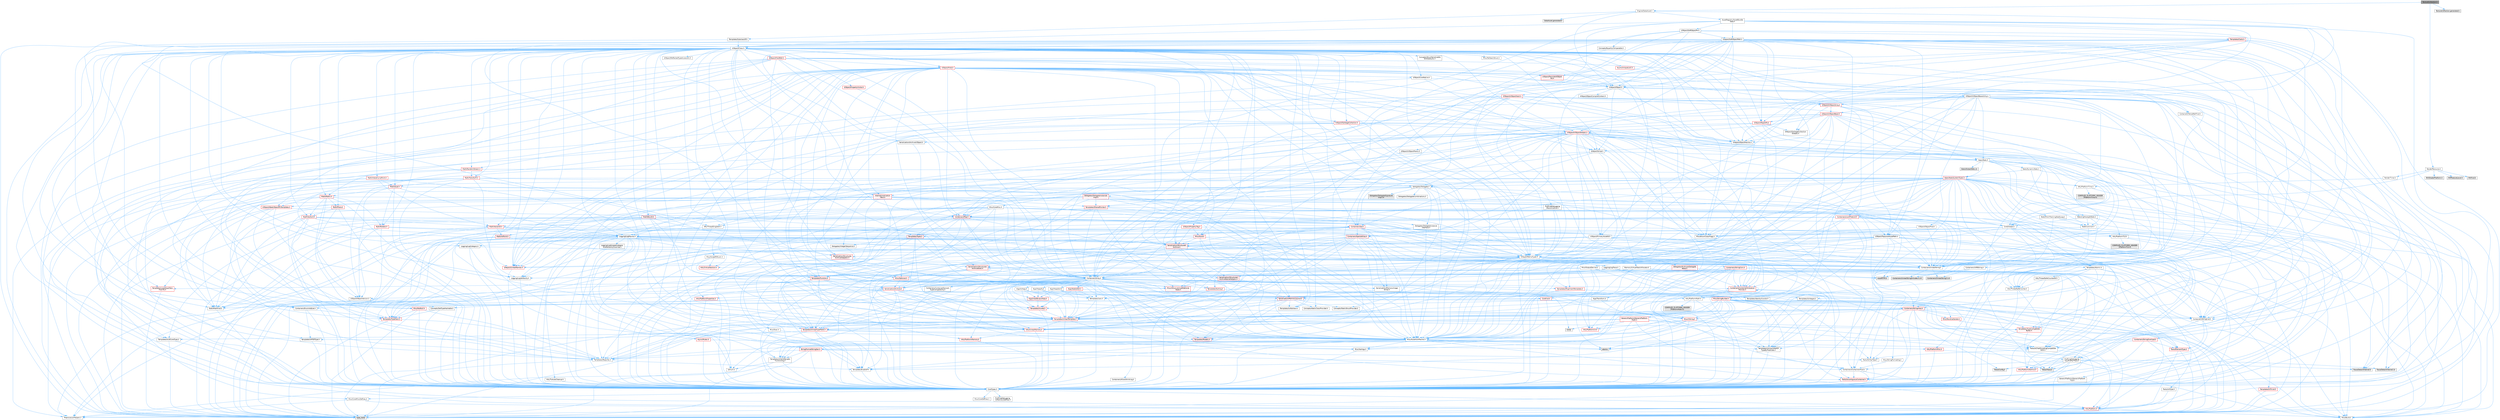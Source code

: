 digraph "TextureCollection.h"
{
 // INTERACTIVE_SVG=YES
 // LATEX_PDF_SIZE
  bgcolor="transparent";
  edge [fontname=Helvetica,fontsize=10,labelfontname=Helvetica,labelfontsize=10];
  node [fontname=Helvetica,fontsize=10,shape=box,height=0.2,width=0.4];
  Node1 [id="Node000001",label="TextureCollection.h",height=0.2,width=0.4,color="gray40", fillcolor="grey60", style="filled", fontcolor="black",tooltip=" "];
  Node1 -> Node2 [id="edge1_Node000001_Node000002",color="steelblue1",style="solid",tooltip=" "];
  Node2 [id="Node000002",label="Engine/DataAsset.h",height=0.2,width=0.4,color="grey40", fillcolor="white", style="filled",URL="$dd/d05/DataAsset_8h.html",tooltip=" "];
  Node2 -> Node3 [id="edge2_Node000002_Node000003",color="steelblue1",style="solid",tooltip=" "];
  Node3 [id="Node000003",label="UObject/ObjectMacros.h",height=0.2,width=0.4,color="grey40", fillcolor="white", style="filled",URL="$d8/d8d/ObjectMacros_8h.html",tooltip=" "];
  Node3 -> Node4 [id="edge3_Node000003_Node000004",color="steelblue1",style="solid",tooltip=" "];
  Node4 [id="Node000004",label="Misc/EnumClassFlags.h",height=0.2,width=0.4,color="grey40", fillcolor="white", style="filled",URL="$d8/de7/EnumClassFlags_8h.html",tooltip=" "];
  Node3 -> Node5 [id="edge4_Node000003_Node000005",color="steelblue1",style="solid",tooltip=" "];
  Node5 [id="Node000005",label="UObject/Script.h",height=0.2,width=0.4,color="grey40", fillcolor="white", style="filled",URL="$de/dc6/Script_8h.html",tooltip=" "];
  Node5 -> Node6 [id="edge5_Node000005_Node000006",color="steelblue1",style="solid",tooltip=" "];
  Node6 [id="Node000006",label="Delegates/Delegate.h",height=0.2,width=0.4,color="grey40", fillcolor="white", style="filled",URL="$d4/d80/Delegate_8h.html",tooltip=" "];
  Node6 -> Node7 [id="edge6_Node000006_Node000007",color="steelblue1",style="solid",tooltip=" "];
  Node7 [id="Node000007",label="CoreTypes.h",height=0.2,width=0.4,color="grey40", fillcolor="white", style="filled",URL="$dc/dec/CoreTypes_8h.html",tooltip=" "];
  Node7 -> Node8 [id="edge7_Node000007_Node000008",color="steelblue1",style="solid",tooltip=" "];
  Node8 [id="Node000008",label="HAL/Platform.h",height=0.2,width=0.4,color="red", fillcolor="#FFF0F0", style="filled",URL="$d9/dd0/Platform_8h.html",tooltip=" "];
  Node8 -> Node9 [id="edge8_Node000008_Node000009",color="steelblue1",style="solid",tooltip=" "];
  Node9 [id="Node000009",label="Misc/Build.h",height=0.2,width=0.4,color="grey40", fillcolor="white", style="filled",URL="$d3/dbb/Build_8h.html",tooltip=" "];
  Node8 -> Node11 [id="edge9_Node000008_Node000011",color="steelblue1",style="solid",tooltip=" "];
  Node11 [id="Node000011",label="type_traits",height=0.2,width=0.4,color="grey60", fillcolor="#E0E0E0", style="filled",tooltip=" "];
  Node8 -> Node12 [id="edge10_Node000008_Node000012",color="steelblue1",style="solid",tooltip=" "];
  Node12 [id="Node000012",label="PreprocessorHelpers.h",height=0.2,width=0.4,color="grey40", fillcolor="white", style="filled",URL="$db/ddb/PreprocessorHelpers_8h.html",tooltip=" "];
  Node7 -> Node18 [id="edge11_Node000007_Node000018",color="steelblue1",style="solid",tooltip=" "];
  Node18 [id="Node000018",label="ProfilingDebugging\l/UMemoryDefines.h",height=0.2,width=0.4,color="grey40", fillcolor="white", style="filled",URL="$d2/da2/UMemoryDefines_8h.html",tooltip=" "];
  Node7 -> Node19 [id="edge12_Node000007_Node000019",color="steelblue1",style="solid",tooltip=" "];
  Node19 [id="Node000019",label="Misc/CoreMiscDefines.h",height=0.2,width=0.4,color="grey40", fillcolor="white", style="filled",URL="$da/d38/CoreMiscDefines_8h.html",tooltip=" "];
  Node19 -> Node8 [id="edge13_Node000019_Node000008",color="steelblue1",style="solid",tooltip=" "];
  Node19 -> Node12 [id="edge14_Node000019_Node000012",color="steelblue1",style="solid",tooltip=" "];
  Node7 -> Node20 [id="edge15_Node000007_Node000020",color="steelblue1",style="solid",tooltip=" "];
  Node20 [id="Node000020",label="Misc/CoreDefines.h",height=0.2,width=0.4,color="grey40", fillcolor="white", style="filled",URL="$d3/dd2/CoreDefines_8h.html",tooltip=" "];
  Node6 -> Node21 [id="edge16_Node000006_Node000021",color="steelblue1",style="solid",tooltip=" "];
  Node21 [id="Node000021",label="Misc/AssertionMacros.h",height=0.2,width=0.4,color="grey40", fillcolor="white", style="filled",URL="$d0/dfa/AssertionMacros_8h.html",tooltip=" "];
  Node21 -> Node7 [id="edge17_Node000021_Node000007",color="steelblue1",style="solid",tooltip=" "];
  Node21 -> Node8 [id="edge18_Node000021_Node000008",color="steelblue1",style="solid",tooltip=" "];
  Node21 -> Node22 [id="edge19_Node000021_Node000022",color="steelblue1",style="solid",tooltip=" "];
  Node22 [id="Node000022",label="HAL/PlatformMisc.h",height=0.2,width=0.4,color="red", fillcolor="#FFF0F0", style="filled",URL="$d0/df5/PlatformMisc_8h.html",tooltip=" "];
  Node22 -> Node7 [id="edge20_Node000022_Node000007",color="steelblue1",style="solid",tooltip=" "];
  Node22 -> Node49 [id="edge21_Node000022_Node000049",color="steelblue1",style="solid",tooltip=" "];
  Node49 [id="Node000049",label="ProfilingDebugging\l/CpuProfilerTrace.h",height=0.2,width=0.4,color="grey40", fillcolor="white", style="filled",URL="$da/dcb/CpuProfilerTrace_8h.html",tooltip=" "];
  Node49 -> Node7 [id="edge22_Node000049_Node000007",color="steelblue1",style="solid",tooltip=" "];
  Node49 -> Node30 [id="edge23_Node000049_Node000030",color="steelblue1",style="solid",tooltip=" "];
  Node30 [id="Node000030",label="Containers/ContainersFwd.h",height=0.2,width=0.4,color="grey40", fillcolor="white", style="filled",URL="$d4/d0a/ContainersFwd_8h.html",tooltip=" "];
  Node30 -> Node8 [id="edge24_Node000030_Node000008",color="steelblue1",style="solid",tooltip=" "];
  Node30 -> Node7 [id="edge25_Node000030_Node000007",color="steelblue1",style="solid",tooltip=" "];
  Node30 -> Node27 [id="edge26_Node000030_Node000027",color="steelblue1",style="solid",tooltip=" "];
  Node27 [id="Node000027",label="Traits/IsContiguousContainer.h",height=0.2,width=0.4,color="red", fillcolor="#FFF0F0", style="filled",URL="$d5/d3c/IsContiguousContainer_8h.html",tooltip=" "];
  Node27 -> Node7 [id="edge27_Node000027_Node000007",color="steelblue1",style="solid",tooltip=" "];
  Node49 -> Node50 [id="edge28_Node000049_Node000050",color="steelblue1",style="solid",tooltip=" "];
  Node50 [id="Node000050",label="HAL/PlatformAtomics.h",height=0.2,width=0.4,color="red", fillcolor="#FFF0F0", style="filled",URL="$d3/d36/PlatformAtomics_8h.html",tooltip=" "];
  Node50 -> Node7 [id="edge29_Node000050_Node000007",color="steelblue1",style="solid",tooltip=" "];
  Node49 -> Node12 [id="edge30_Node000049_Node000012",color="steelblue1",style="solid",tooltip=" "];
  Node49 -> Node9 [id="edge31_Node000049_Node000009",color="steelblue1",style="solid",tooltip=" "];
  Node49 -> Node53 [id="edge32_Node000049_Node000053",color="steelblue1",style="solid",tooltip=" "];
  Node53 [id="Node000053",label="Trace/Config.h",height=0.2,width=0.4,color="grey60", fillcolor="#E0E0E0", style="filled",tooltip=" "];
  Node49 -> Node54 [id="edge33_Node000049_Node000054",color="steelblue1",style="solid",tooltip=" "];
  Node54 [id="Node000054",label="Trace/Detail/Channel.h",height=0.2,width=0.4,color="grey60", fillcolor="#E0E0E0", style="filled",tooltip=" "];
  Node49 -> Node55 [id="edge34_Node000049_Node000055",color="steelblue1",style="solid",tooltip=" "];
  Node55 [id="Node000055",label="Trace/Detail/Channel.inl",height=0.2,width=0.4,color="grey60", fillcolor="#E0E0E0", style="filled",tooltip=" "];
  Node49 -> Node56 [id="edge35_Node000049_Node000056",color="steelblue1",style="solid",tooltip=" "];
  Node56 [id="Node000056",label="Trace/Trace.h",height=0.2,width=0.4,color="grey60", fillcolor="#E0E0E0", style="filled",tooltip=" "];
  Node21 -> Node12 [id="edge36_Node000021_Node000012",color="steelblue1",style="solid",tooltip=" "];
  Node21 -> Node57 [id="edge37_Node000021_Node000057",color="steelblue1",style="solid",tooltip=" "];
  Node57 [id="Node000057",label="Templates/EnableIf.h",height=0.2,width=0.4,color="grey40", fillcolor="white", style="filled",URL="$d7/d60/EnableIf_8h.html",tooltip=" "];
  Node57 -> Node7 [id="edge38_Node000057_Node000007",color="steelblue1",style="solid",tooltip=" "];
  Node21 -> Node58 [id="edge39_Node000021_Node000058",color="steelblue1",style="solid",tooltip=" "];
  Node58 [id="Node000058",label="Templates/IsArrayOrRefOf\lTypeByPredicate.h",height=0.2,width=0.4,color="grey40", fillcolor="white", style="filled",URL="$d6/da1/IsArrayOrRefOfTypeByPredicate_8h.html",tooltip=" "];
  Node58 -> Node7 [id="edge40_Node000058_Node000007",color="steelblue1",style="solid",tooltip=" "];
  Node21 -> Node59 [id="edge41_Node000021_Node000059",color="steelblue1",style="solid",tooltip=" "];
  Node59 [id="Node000059",label="Templates/IsValidVariadic\lFunctionArg.h",height=0.2,width=0.4,color="grey40", fillcolor="white", style="filled",URL="$d0/dc8/IsValidVariadicFunctionArg_8h.html",tooltip=" "];
  Node59 -> Node7 [id="edge42_Node000059_Node000007",color="steelblue1",style="solid",tooltip=" "];
  Node59 -> Node60 [id="edge43_Node000059_Node000060",color="steelblue1",style="solid",tooltip=" "];
  Node60 [id="Node000060",label="IsEnum.h",height=0.2,width=0.4,color="grey40", fillcolor="white", style="filled",URL="$d4/de5/IsEnum_8h.html",tooltip=" "];
  Node59 -> Node11 [id="edge44_Node000059_Node000011",color="steelblue1",style="solid",tooltip=" "];
  Node21 -> Node61 [id="edge45_Node000021_Node000061",color="steelblue1",style="solid",tooltip=" "];
  Node61 [id="Node000061",label="Traits/IsCharEncodingCompatible\lWith.h",height=0.2,width=0.4,color="grey40", fillcolor="white", style="filled",URL="$df/dd1/IsCharEncodingCompatibleWith_8h.html",tooltip=" "];
  Node61 -> Node11 [id="edge46_Node000061_Node000011",color="steelblue1",style="solid",tooltip=" "];
  Node61 -> Node62 [id="edge47_Node000061_Node000062",color="steelblue1",style="solid",tooltip=" "];
  Node62 [id="Node000062",label="Traits/IsCharType.h",height=0.2,width=0.4,color="grey40", fillcolor="white", style="filled",URL="$db/d51/IsCharType_8h.html",tooltip=" "];
  Node62 -> Node7 [id="edge48_Node000062_Node000007",color="steelblue1",style="solid",tooltip=" "];
  Node21 -> Node63 [id="edge49_Node000021_Node000063",color="steelblue1",style="solid",tooltip=" "];
  Node63 [id="Node000063",label="Misc/VarArgs.h",height=0.2,width=0.4,color="grey40", fillcolor="white", style="filled",URL="$d5/d6f/VarArgs_8h.html",tooltip=" "];
  Node63 -> Node7 [id="edge50_Node000063_Node000007",color="steelblue1",style="solid",tooltip=" "];
  Node21 -> Node64 [id="edge51_Node000021_Node000064",color="steelblue1",style="solid",tooltip=" "];
  Node64 [id="Node000064",label="String/FormatStringSan.h",height=0.2,width=0.4,color="red", fillcolor="#FFF0F0", style="filled",URL="$d3/d8b/FormatStringSan_8h.html",tooltip=" "];
  Node64 -> Node11 [id="edge52_Node000064_Node000011",color="steelblue1",style="solid",tooltip=" "];
  Node64 -> Node7 [id="edge53_Node000064_Node000007",color="steelblue1",style="solid",tooltip=" "];
  Node64 -> Node65 [id="edge54_Node000064_Node000065",color="steelblue1",style="solid",tooltip=" "];
  Node65 [id="Node000065",label="Templates/Requires.h",height=0.2,width=0.4,color="grey40", fillcolor="white", style="filled",URL="$dc/d96/Requires_8h.html",tooltip=" "];
  Node65 -> Node57 [id="edge55_Node000065_Node000057",color="steelblue1",style="solid",tooltip=" "];
  Node65 -> Node11 [id="edge56_Node000065_Node000011",color="steelblue1",style="solid",tooltip=" "];
  Node64 -> Node59 [id="edge57_Node000064_Node000059",color="steelblue1",style="solid",tooltip=" "];
  Node64 -> Node62 [id="edge58_Node000064_Node000062",color="steelblue1",style="solid",tooltip=" "];
  Node64 -> Node30 [id="edge59_Node000064_Node000030",color="steelblue1",style="solid",tooltip=" "];
  Node21 -> Node70 [id="edge60_Node000021_Node000070",color="steelblue1",style="solid",tooltip=" "];
  Node70 [id="Node000070",label="atomic",height=0.2,width=0.4,color="grey60", fillcolor="#E0E0E0", style="filled",tooltip=" "];
  Node6 -> Node71 [id="edge61_Node000006_Node000071",color="steelblue1",style="solid",tooltip=" "];
  Node71 [id="Node000071",label="UObject/NameTypes.h",height=0.2,width=0.4,color="grey40", fillcolor="white", style="filled",URL="$d6/d35/NameTypes_8h.html",tooltip=" "];
  Node71 -> Node7 [id="edge62_Node000071_Node000007",color="steelblue1",style="solid",tooltip=" "];
  Node71 -> Node21 [id="edge63_Node000071_Node000021",color="steelblue1",style="solid",tooltip=" "];
  Node71 -> Node72 [id="edge64_Node000071_Node000072",color="steelblue1",style="solid",tooltip=" "];
  Node72 [id="Node000072",label="HAL/UnrealMemory.h",height=0.2,width=0.4,color="red", fillcolor="#FFF0F0", style="filled",URL="$d9/d96/UnrealMemory_8h.html",tooltip=" "];
  Node72 -> Node7 [id="edge65_Node000072_Node000007",color="steelblue1",style="solid",tooltip=" "];
  Node72 -> Node89 [id="edge66_Node000072_Node000089",color="steelblue1",style="solid",tooltip=" "];
  Node89 [id="Node000089",label="HAL/PlatformMemory.h",height=0.2,width=0.4,color="red", fillcolor="#FFF0F0", style="filled",URL="$de/d68/PlatformMemory_8h.html",tooltip=" "];
  Node89 -> Node7 [id="edge67_Node000089_Node000007",color="steelblue1",style="solid",tooltip=" "];
  Node71 -> Node93 [id="edge68_Node000071_Node000093",color="steelblue1",style="solid",tooltip=" "];
  Node93 [id="Node000093",label="Templates/UnrealTypeTraits.h",height=0.2,width=0.4,color="red", fillcolor="#FFF0F0", style="filled",URL="$d2/d2d/UnrealTypeTraits_8h.html",tooltip=" "];
  Node93 -> Node7 [id="edge69_Node000093_Node000007",color="steelblue1",style="solid",tooltip=" "];
  Node93 -> Node21 [id="edge70_Node000093_Node000021",color="steelblue1",style="solid",tooltip=" "];
  Node93 -> Node57 [id="edge71_Node000093_Node000057",color="steelblue1",style="solid",tooltip=" "];
  Node93 -> Node60 [id="edge72_Node000093_Node000060",color="steelblue1",style="solid",tooltip=" "];
  Node93 -> Node95 [id="edge73_Node000093_Node000095",color="steelblue1",style="solid",tooltip=" "];
  Node95 [id="Node000095",label="Templates/Models.h",height=0.2,width=0.4,color="red", fillcolor="#FFF0F0", style="filled",URL="$d3/d0c/Models_8h.html",tooltip=" "];
  Node93 -> Node96 [id="edge74_Node000093_Node000096",color="steelblue1",style="solid",tooltip=" "];
  Node96 [id="Node000096",label="Templates/IsPODType.h",height=0.2,width=0.4,color="grey40", fillcolor="white", style="filled",URL="$d7/db1/IsPODType_8h.html",tooltip=" "];
  Node96 -> Node7 [id="edge75_Node000096_Node000007",color="steelblue1",style="solid",tooltip=" "];
  Node93 -> Node97 [id="edge76_Node000093_Node000097",color="steelblue1",style="solid",tooltip=" "];
  Node97 [id="Node000097",label="Templates/IsUECoreType.h",height=0.2,width=0.4,color="grey40", fillcolor="white", style="filled",URL="$d1/db8/IsUECoreType_8h.html",tooltip=" "];
  Node97 -> Node7 [id="edge77_Node000097_Node000007",color="steelblue1",style="solid",tooltip=" "];
  Node97 -> Node11 [id="edge78_Node000097_Node000011",color="steelblue1",style="solid",tooltip=" "];
  Node71 -> Node98 [id="edge79_Node000071_Node000098",color="steelblue1",style="solid",tooltip=" "];
  Node98 [id="Node000098",label="Templates/UnrealTemplate.h",height=0.2,width=0.4,color="red", fillcolor="#FFF0F0", style="filled",URL="$d4/d24/UnrealTemplate_8h.html",tooltip=" "];
  Node98 -> Node7 [id="edge80_Node000098_Node000007",color="steelblue1",style="solid",tooltip=" "];
  Node98 -> Node72 [id="edge81_Node000098_Node000072",color="steelblue1",style="solid",tooltip=" "];
  Node98 -> Node93 [id="edge82_Node000098_Node000093",color="steelblue1",style="solid",tooltip=" "];
  Node98 -> Node65 [id="edge83_Node000098_Node000065",color="steelblue1",style="solid",tooltip=" "];
  Node98 -> Node102 [id="edge84_Node000098_Node000102",color="steelblue1",style="solid",tooltip=" "];
  Node102 [id="Node000102",label="Templates/TypeCompatible\lBytes.h",height=0.2,width=0.4,color="red", fillcolor="#FFF0F0", style="filled",URL="$df/d0a/TypeCompatibleBytes_8h.html",tooltip=" "];
  Node102 -> Node7 [id="edge85_Node000102_Node000007",color="steelblue1",style="solid",tooltip=" "];
  Node102 -> Node11 [id="edge86_Node000102_Node000011",color="steelblue1",style="solid",tooltip=" "];
  Node98 -> Node27 [id="edge87_Node000098_Node000027",color="steelblue1",style="solid",tooltip=" "];
  Node98 -> Node11 [id="edge88_Node000098_Node000011",color="steelblue1",style="solid",tooltip=" "];
  Node71 -> Node104 [id="edge89_Node000071_Node000104",color="steelblue1",style="solid",tooltip=" "];
  Node104 [id="Node000104",label="Containers/UnrealString.h",height=0.2,width=0.4,color="grey40", fillcolor="white", style="filled",URL="$d5/dba/UnrealString_8h.html",tooltip=" "];
  Node104 -> Node105 [id="edge90_Node000104_Node000105",color="steelblue1",style="solid",tooltip=" "];
  Node105 [id="Node000105",label="Containers/UnrealStringIncludes.h.inl",height=0.2,width=0.4,color="grey60", fillcolor="#E0E0E0", style="filled",tooltip=" "];
  Node104 -> Node106 [id="edge91_Node000104_Node000106",color="steelblue1",style="solid",tooltip=" "];
  Node106 [id="Node000106",label="Containers/UnrealString.h.inl",height=0.2,width=0.4,color="grey60", fillcolor="#E0E0E0", style="filled",tooltip=" "];
  Node104 -> Node107 [id="edge92_Node000104_Node000107",color="steelblue1",style="solid",tooltip=" "];
  Node107 [id="Node000107",label="Misc/StringFormatArg.h",height=0.2,width=0.4,color="grey40", fillcolor="white", style="filled",URL="$d2/d16/StringFormatArg_8h.html",tooltip=" "];
  Node107 -> Node30 [id="edge93_Node000107_Node000030",color="steelblue1",style="solid",tooltip=" "];
  Node71 -> Node108 [id="edge94_Node000071_Node000108",color="steelblue1",style="solid",tooltip=" "];
  Node108 [id="Node000108",label="HAL/CriticalSection.h",height=0.2,width=0.4,color="red", fillcolor="#FFF0F0", style="filled",URL="$d6/d90/CriticalSection_8h.html",tooltip=" "];
  Node71 -> Node111 [id="edge95_Node000071_Node000111",color="steelblue1",style="solid",tooltip=" "];
  Node111 [id="Node000111",label="Containers/StringConv.h",height=0.2,width=0.4,color="red", fillcolor="#FFF0F0", style="filled",URL="$d3/ddf/StringConv_8h.html",tooltip=" "];
  Node111 -> Node7 [id="edge96_Node000111_Node000007",color="steelblue1",style="solid",tooltip=" "];
  Node111 -> Node21 [id="edge97_Node000111_Node000021",color="steelblue1",style="solid",tooltip=" "];
  Node111 -> Node112 [id="edge98_Node000111_Node000112",color="steelblue1",style="solid",tooltip=" "];
  Node112 [id="Node000112",label="Containers/ContainerAllocation\lPolicies.h",height=0.2,width=0.4,color="red", fillcolor="#FFF0F0", style="filled",URL="$d7/dff/ContainerAllocationPolicies_8h.html",tooltip=" "];
  Node112 -> Node7 [id="edge99_Node000112_Node000007",color="steelblue1",style="solid",tooltip=" "];
  Node112 -> Node112 [id="edge100_Node000112_Node000112",color="steelblue1",style="solid",tooltip=" "];
  Node112 -> Node114 [id="edge101_Node000112_Node000114",color="steelblue1",style="solid",tooltip=" "];
  Node114 [id="Node000114",label="HAL/PlatformMath.h",height=0.2,width=0.4,color="grey40", fillcolor="white", style="filled",URL="$dc/d53/PlatformMath_8h.html",tooltip=" "];
  Node114 -> Node7 [id="edge102_Node000114_Node000007",color="steelblue1",style="solid",tooltip=" "];
  Node114 -> Node115 [id="edge103_Node000114_Node000115",color="steelblue1",style="solid",tooltip=" "];
  Node115 [id="Node000115",label="GenericPlatform/GenericPlatform\lMath.h",height=0.2,width=0.4,color="red", fillcolor="#FFF0F0", style="filled",URL="$d5/d79/GenericPlatformMath_8h.html",tooltip=" "];
  Node115 -> Node7 [id="edge104_Node000115_Node000007",color="steelblue1",style="solid",tooltip=" "];
  Node115 -> Node30 [id="edge105_Node000115_Node000030",color="steelblue1",style="solid",tooltip=" "];
  Node115 -> Node34 [id="edge106_Node000115_Node000034",color="steelblue1",style="solid",tooltip=" "];
  Node34 [id="Node000034",label="HAL/PlatformCrt.h",height=0.2,width=0.4,color="red", fillcolor="#FFF0F0", style="filled",URL="$d8/d75/PlatformCrt_8h.html",tooltip=" "];
  Node115 -> Node93 [id="edge107_Node000115_Node000093",color="steelblue1",style="solid",tooltip=" "];
  Node115 -> Node65 [id="edge108_Node000115_Node000065",color="steelblue1",style="solid",tooltip=" "];
  Node115 -> Node102 [id="edge109_Node000115_Node000102",color="steelblue1",style="solid",tooltip=" "];
  Node115 -> Node120 [id="edge110_Node000115_Node000120",color="steelblue1",style="solid",tooltip=" "];
  Node120 [id="Node000120",label="limits",height=0.2,width=0.4,color="grey60", fillcolor="#E0E0E0", style="filled",tooltip=" "];
  Node115 -> Node11 [id="edge111_Node000115_Node000011",color="steelblue1",style="solid",tooltip=" "];
  Node114 -> Node121 [id="edge112_Node000114_Node000121",color="steelblue1",style="solid",tooltip=" "];
  Node121 [id="Node000121",label="COMPILED_PLATFORM_HEADER\l(PlatformMath.h)",height=0.2,width=0.4,color="grey60", fillcolor="#E0E0E0", style="filled",tooltip=" "];
  Node112 -> Node72 [id="edge113_Node000112_Node000072",color="steelblue1",style="solid",tooltip=" "];
  Node112 -> Node21 [id="edge114_Node000112_Node000021",color="steelblue1",style="solid",tooltip=" "];
  Node112 -> Node102 [id="edge115_Node000112_Node000102",color="steelblue1",style="solid",tooltip=" "];
  Node112 -> Node11 [id="edge116_Node000112_Node000011",color="steelblue1",style="solid",tooltip=" "];
  Node111 -> Node124 [id="edge117_Node000111_Node000124",color="steelblue1",style="solid",tooltip=" "];
  Node124 [id="Node000124",label="Containers/Array.h",height=0.2,width=0.4,color="grey40", fillcolor="white", style="filled",URL="$df/dd0/Array_8h.html",tooltip=" "];
  Node124 -> Node7 [id="edge118_Node000124_Node000007",color="steelblue1",style="solid",tooltip=" "];
  Node124 -> Node21 [id="edge119_Node000124_Node000021",color="steelblue1",style="solid",tooltip=" "];
  Node124 -> Node125 [id="edge120_Node000124_Node000125",color="steelblue1",style="solid",tooltip=" "];
  Node125 [id="Node000125",label="Misc/IntrusiveUnsetOptional\lState.h",height=0.2,width=0.4,color="red", fillcolor="#FFF0F0", style="filled",URL="$d2/d0a/IntrusiveUnsetOptionalState_8h.html",tooltip=" "];
  Node124 -> Node127 [id="edge121_Node000124_Node000127",color="steelblue1",style="solid",tooltip=" "];
  Node127 [id="Node000127",label="Misc/ReverseIterate.h",height=0.2,width=0.4,color="red", fillcolor="#FFF0F0", style="filled",URL="$db/de3/ReverseIterate_8h.html",tooltip=" "];
  Node127 -> Node8 [id="edge122_Node000127_Node000008",color="steelblue1",style="solid",tooltip=" "];
  Node124 -> Node72 [id="edge123_Node000124_Node000072",color="steelblue1",style="solid",tooltip=" "];
  Node124 -> Node93 [id="edge124_Node000124_Node000093",color="steelblue1",style="solid",tooltip=" "];
  Node124 -> Node98 [id="edge125_Node000124_Node000098",color="steelblue1",style="solid",tooltip=" "];
  Node124 -> Node129 [id="edge126_Node000124_Node000129",color="steelblue1",style="solid",tooltip=" "];
  Node129 [id="Node000129",label="Containers/AllowShrinking.h",height=0.2,width=0.4,color="grey40", fillcolor="white", style="filled",URL="$d7/d1a/AllowShrinking_8h.html",tooltip=" "];
  Node129 -> Node7 [id="edge127_Node000129_Node000007",color="steelblue1",style="solid",tooltip=" "];
  Node124 -> Node112 [id="edge128_Node000124_Node000112",color="steelblue1",style="solid",tooltip=" "];
  Node124 -> Node130 [id="edge129_Node000124_Node000130",color="steelblue1",style="solid",tooltip=" "];
  Node130 [id="Node000130",label="Containers/ContainerElement\lTypeCompatibility.h",height=0.2,width=0.4,color="grey40", fillcolor="white", style="filled",URL="$df/ddf/ContainerElementTypeCompatibility_8h.html",tooltip=" "];
  Node130 -> Node7 [id="edge130_Node000130_Node000007",color="steelblue1",style="solid",tooltip=" "];
  Node130 -> Node93 [id="edge131_Node000130_Node000093",color="steelblue1",style="solid",tooltip=" "];
  Node124 -> Node131 [id="edge132_Node000124_Node000131",color="steelblue1",style="solid",tooltip=" "];
  Node131 [id="Node000131",label="Serialization/Archive.h",height=0.2,width=0.4,color="red", fillcolor="#FFF0F0", style="filled",URL="$d7/d3b/Archive_8h.html",tooltip=" "];
  Node131 -> Node29 [id="edge133_Node000131_Node000029",color="steelblue1",style="solid",tooltip=" "];
  Node29 [id="Node000029",label="CoreFwd.h",height=0.2,width=0.4,color="red", fillcolor="#FFF0F0", style="filled",URL="$d1/d1e/CoreFwd_8h.html",tooltip=" "];
  Node29 -> Node7 [id="edge134_Node000029_Node000007",color="steelblue1",style="solid",tooltip=" "];
  Node29 -> Node30 [id="edge135_Node000029_Node000030",color="steelblue1",style="solid",tooltip=" "];
  Node29 -> Node31 [id="edge136_Node000029_Node000031",color="steelblue1",style="solid",tooltip=" "];
  Node31 [id="Node000031",label="Math/MathFwd.h",height=0.2,width=0.4,color="grey40", fillcolor="white", style="filled",URL="$d2/d10/MathFwd_8h.html",tooltip=" "];
  Node31 -> Node8 [id="edge137_Node000031_Node000008",color="steelblue1",style="solid",tooltip=" "];
  Node131 -> Node7 [id="edge138_Node000131_Node000007",color="steelblue1",style="solid",tooltip=" "];
  Node131 -> Node132 [id="edge139_Node000131_Node000132",color="steelblue1",style="solid",tooltip=" "];
  Node132 [id="Node000132",label="HAL/PlatformProperties.h",height=0.2,width=0.4,color="red", fillcolor="#FFF0F0", style="filled",URL="$d9/db0/PlatformProperties_8h.html",tooltip=" "];
  Node132 -> Node7 [id="edge140_Node000132_Node000007",color="steelblue1",style="solid",tooltip=" "];
  Node131 -> Node31 [id="edge141_Node000131_Node000031",color="steelblue1",style="solid",tooltip=" "];
  Node131 -> Node21 [id="edge142_Node000131_Node000021",color="steelblue1",style="solid",tooltip=" "];
  Node131 -> Node9 [id="edge143_Node000131_Node000009",color="steelblue1",style="solid",tooltip=" "];
  Node131 -> Node63 [id="edge144_Node000131_Node000063",color="steelblue1",style="solid",tooltip=" "];
  Node131 -> Node57 [id="edge145_Node000131_Node000057",color="steelblue1",style="solid",tooltip=" "];
  Node131 -> Node58 [id="edge146_Node000131_Node000058",color="steelblue1",style="solid",tooltip=" "];
  Node131 -> Node59 [id="edge147_Node000131_Node000059",color="steelblue1",style="solid",tooltip=" "];
  Node131 -> Node98 [id="edge148_Node000131_Node000098",color="steelblue1",style="solid",tooltip=" "];
  Node131 -> Node61 [id="edge149_Node000131_Node000061",color="steelblue1",style="solid",tooltip=" "];
  Node131 -> Node140 [id="edge150_Node000131_Node000140",color="steelblue1",style="solid",tooltip=" "];
  Node140 [id="Node000140",label="UObject/ObjectVersion.h",height=0.2,width=0.4,color="grey40", fillcolor="white", style="filled",URL="$da/d63/ObjectVersion_8h.html",tooltip=" "];
  Node140 -> Node7 [id="edge151_Node000140_Node000007",color="steelblue1",style="solid",tooltip=" "];
  Node124 -> Node141 [id="edge152_Node000124_Node000141",color="steelblue1",style="solid",tooltip=" "];
  Node141 [id="Node000141",label="Serialization/MemoryImage\lWriter.h",height=0.2,width=0.4,color="grey40", fillcolor="white", style="filled",URL="$d0/d08/MemoryImageWriter_8h.html",tooltip=" "];
  Node141 -> Node7 [id="edge153_Node000141_Node000007",color="steelblue1",style="solid",tooltip=" "];
  Node141 -> Node142 [id="edge154_Node000141_Node000142",color="steelblue1",style="solid",tooltip=" "];
  Node142 [id="Node000142",label="Serialization/MemoryLayout.h",height=0.2,width=0.4,color="red", fillcolor="#FFF0F0", style="filled",URL="$d7/d66/MemoryLayout_8h.html",tooltip=" "];
  Node142 -> Node143 [id="edge155_Node000142_Node000143",color="steelblue1",style="solid",tooltip=" "];
  Node143 [id="Node000143",label="Concepts/StaticClassProvider.h",height=0.2,width=0.4,color="grey40", fillcolor="white", style="filled",URL="$dd/d83/StaticClassProvider_8h.html",tooltip=" "];
  Node142 -> Node144 [id="edge156_Node000142_Node000144",color="steelblue1",style="solid",tooltip=" "];
  Node144 [id="Node000144",label="Concepts/StaticStructProvider.h",height=0.2,width=0.4,color="grey40", fillcolor="white", style="filled",URL="$d5/d77/StaticStructProvider_8h.html",tooltip=" "];
  Node142 -> Node145 [id="edge157_Node000142_Node000145",color="steelblue1",style="solid",tooltip=" "];
  Node145 [id="Node000145",label="Containers/EnumAsByte.h",height=0.2,width=0.4,color="grey40", fillcolor="white", style="filled",URL="$d6/d9a/EnumAsByte_8h.html",tooltip=" "];
  Node145 -> Node7 [id="edge158_Node000145_Node000007",color="steelblue1",style="solid",tooltip=" "];
  Node145 -> Node96 [id="edge159_Node000145_Node000096",color="steelblue1",style="solid",tooltip=" "];
  Node145 -> Node146 [id="edge160_Node000145_Node000146",color="steelblue1",style="solid",tooltip=" "];
  Node146 [id="Node000146",label="Templates/TypeHash.h",height=0.2,width=0.4,color="red", fillcolor="#FFF0F0", style="filled",URL="$d1/d62/TypeHash_8h.html",tooltip=" "];
  Node146 -> Node7 [id="edge161_Node000146_Node000007",color="steelblue1",style="solid",tooltip=" "];
  Node146 -> Node65 [id="edge162_Node000146_Node000065",color="steelblue1",style="solid",tooltip=" "];
  Node146 -> Node11 [id="edge163_Node000146_Node000011",color="steelblue1",style="solid",tooltip=" "];
  Node142 -> Node24 [id="edge164_Node000142_Node000024",color="steelblue1",style="solid",tooltip=" "];
  Node24 [id="Node000024",label="Containers/StringFwd.h",height=0.2,width=0.4,color="grey40", fillcolor="white", style="filled",URL="$df/d37/StringFwd_8h.html",tooltip=" "];
  Node24 -> Node7 [id="edge165_Node000024_Node000007",color="steelblue1",style="solid",tooltip=" "];
  Node24 -> Node25 [id="edge166_Node000024_Node000025",color="steelblue1",style="solid",tooltip=" "];
  Node25 [id="Node000025",label="Traits/ElementType.h",height=0.2,width=0.4,color="red", fillcolor="#FFF0F0", style="filled",URL="$d5/d4f/ElementType_8h.html",tooltip=" "];
  Node25 -> Node8 [id="edge167_Node000025_Node000008",color="steelblue1",style="solid",tooltip=" "];
  Node25 -> Node11 [id="edge168_Node000025_Node000011",color="steelblue1",style="solid",tooltip=" "];
  Node24 -> Node27 [id="edge169_Node000024_Node000027",color="steelblue1",style="solid",tooltip=" "];
  Node142 -> Node72 [id="edge170_Node000142_Node000072",color="steelblue1",style="solid",tooltip=" "];
  Node142 -> Node57 [id="edge171_Node000142_Node000057",color="steelblue1",style="solid",tooltip=" "];
  Node142 -> Node154 [id="edge172_Node000142_Node000154",color="steelblue1",style="solid",tooltip=" "];
  Node154 [id="Node000154",label="Templates/IsAbstract.h",height=0.2,width=0.4,color="grey40", fillcolor="white", style="filled",URL="$d8/db7/IsAbstract_8h.html",tooltip=" "];
  Node142 -> Node95 [id="edge173_Node000142_Node000095",color="steelblue1",style="solid",tooltip=" "];
  Node142 -> Node98 [id="edge174_Node000142_Node000098",color="steelblue1",style="solid",tooltip=" "];
  Node124 -> Node155 [id="edge175_Node000124_Node000155",color="steelblue1",style="solid",tooltip=" "];
  Node155 [id="Node000155",label="Algo/Heapify.h",height=0.2,width=0.4,color="grey40", fillcolor="white", style="filled",URL="$d0/d2a/Heapify_8h.html",tooltip=" "];
  Node155 -> Node156 [id="edge176_Node000155_Node000156",color="steelblue1",style="solid",tooltip=" "];
  Node156 [id="Node000156",label="Algo/Impl/BinaryHeap.h",height=0.2,width=0.4,color="red", fillcolor="#FFF0F0", style="filled",URL="$d7/da3/Algo_2Impl_2BinaryHeap_8h.html",tooltip=" "];
  Node156 -> Node157 [id="edge177_Node000156_Node000157",color="steelblue1",style="solid",tooltip=" "];
  Node157 [id="Node000157",label="Templates/Invoke.h",height=0.2,width=0.4,color="red", fillcolor="#FFF0F0", style="filled",URL="$d7/deb/Invoke_8h.html",tooltip=" "];
  Node157 -> Node7 [id="edge178_Node000157_Node000007",color="steelblue1",style="solid",tooltip=" "];
  Node157 -> Node98 [id="edge179_Node000157_Node000098",color="steelblue1",style="solid",tooltip=" "];
  Node157 -> Node11 [id="edge180_Node000157_Node000011",color="steelblue1",style="solid",tooltip=" "];
  Node156 -> Node11 [id="edge181_Node000156_Node000011",color="steelblue1",style="solid",tooltip=" "];
  Node155 -> Node161 [id="edge182_Node000155_Node000161",color="steelblue1",style="solid",tooltip=" "];
  Node161 [id="Node000161",label="Templates/IdentityFunctor.h",height=0.2,width=0.4,color="grey40", fillcolor="white", style="filled",URL="$d7/d2e/IdentityFunctor_8h.html",tooltip=" "];
  Node161 -> Node8 [id="edge183_Node000161_Node000008",color="steelblue1",style="solid",tooltip=" "];
  Node155 -> Node157 [id="edge184_Node000155_Node000157",color="steelblue1",style="solid",tooltip=" "];
  Node155 -> Node162 [id="edge185_Node000155_Node000162",color="steelblue1",style="solid",tooltip=" "];
  Node162 [id="Node000162",label="Templates/Less.h",height=0.2,width=0.4,color="grey40", fillcolor="white", style="filled",URL="$de/dc8/Less_8h.html",tooltip=" "];
  Node162 -> Node7 [id="edge186_Node000162_Node000007",color="steelblue1",style="solid",tooltip=" "];
  Node162 -> Node98 [id="edge187_Node000162_Node000098",color="steelblue1",style="solid",tooltip=" "];
  Node155 -> Node98 [id="edge188_Node000155_Node000098",color="steelblue1",style="solid",tooltip=" "];
  Node124 -> Node163 [id="edge189_Node000124_Node000163",color="steelblue1",style="solid",tooltip=" "];
  Node163 [id="Node000163",label="Algo/HeapSort.h",height=0.2,width=0.4,color="grey40", fillcolor="white", style="filled",URL="$d3/d92/HeapSort_8h.html",tooltip=" "];
  Node163 -> Node156 [id="edge190_Node000163_Node000156",color="steelblue1",style="solid",tooltip=" "];
  Node163 -> Node161 [id="edge191_Node000163_Node000161",color="steelblue1",style="solid",tooltip=" "];
  Node163 -> Node162 [id="edge192_Node000163_Node000162",color="steelblue1",style="solid",tooltip=" "];
  Node163 -> Node98 [id="edge193_Node000163_Node000098",color="steelblue1",style="solid",tooltip=" "];
  Node124 -> Node164 [id="edge194_Node000124_Node000164",color="steelblue1",style="solid",tooltip=" "];
  Node164 [id="Node000164",label="Algo/IsHeap.h",height=0.2,width=0.4,color="grey40", fillcolor="white", style="filled",URL="$de/d32/IsHeap_8h.html",tooltip=" "];
  Node164 -> Node156 [id="edge195_Node000164_Node000156",color="steelblue1",style="solid",tooltip=" "];
  Node164 -> Node161 [id="edge196_Node000164_Node000161",color="steelblue1",style="solid",tooltip=" "];
  Node164 -> Node157 [id="edge197_Node000164_Node000157",color="steelblue1",style="solid",tooltip=" "];
  Node164 -> Node162 [id="edge198_Node000164_Node000162",color="steelblue1",style="solid",tooltip=" "];
  Node164 -> Node98 [id="edge199_Node000164_Node000098",color="steelblue1",style="solid",tooltip=" "];
  Node124 -> Node156 [id="edge200_Node000124_Node000156",color="steelblue1",style="solid",tooltip=" "];
  Node124 -> Node165 [id="edge201_Node000124_Node000165",color="steelblue1",style="solid",tooltip=" "];
  Node165 [id="Node000165",label="Algo/StableSort.h",height=0.2,width=0.4,color="red", fillcolor="#FFF0F0", style="filled",URL="$d7/d3c/StableSort_8h.html",tooltip=" "];
  Node165 -> Node161 [id="edge202_Node000165_Node000161",color="steelblue1",style="solid",tooltip=" "];
  Node165 -> Node157 [id="edge203_Node000165_Node000157",color="steelblue1",style="solid",tooltip=" "];
  Node165 -> Node162 [id="edge204_Node000165_Node000162",color="steelblue1",style="solid",tooltip=" "];
  Node165 -> Node98 [id="edge205_Node000165_Node000098",color="steelblue1",style="solid",tooltip=" "];
  Node124 -> Node168 [id="edge206_Node000124_Node000168",color="steelblue1",style="solid",tooltip=" "];
  Node168 [id="Node000168",label="Concepts/GetTypeHashable.h",height=0.2,width=0.4,color="grey40", fillcolor="white", style="filled",URL="$d3/da2/GetTypeHashable_8h.html",tooltip=" "];
  Node168 -> Node7 [id="edge207_Node000168_Node000007",color="steelblue1",style="solid",tooltip=" "];
  Node168 -> Node146 [id="edge208_Node000168_Node000146",color="steelblue1",style="solid",tooltip=" "];
  Node124 -> Node161 [id="edge209_Node000124_Node000161",color="steelblue1",style="solid",tooltip=" "];
  Node124 -> Node157 [id="edge210_Node000124_Node000157",color="steelblue1",style="solid",tooltip=" "];
  Node124 -> Node162 [id="edge211_Node000124_Node000162",color="steelblue1",style="solid",tooltip=" "];
  Node124 -> Node169 [id="edge212_Node000124_Node000169",color="steelblue1",style="solid",tooltip=" "];
  Node169 [id="Node000169",label="Templates/LosesQualifiers\lFromTo.h",height=0.2,width=0.4,color="red", fillcolor="#FFF0F0", style="filled",URL="$d2/db3/LosesQualifiersFromTo_8h.html",tooltip=" "];
  Node169 -> Node11 [id="edge213_Node000169_Node000011",color="steelblue1",style="solid",tooltip=" "];
  Node124 -> Node65 [id="edge214_Node000124_Node000065",color="steelblue1",style="solid",tooltip=" "];
  Node124 -> Node170 [id="edge215_Node000124_Node000170",color="steelblue1",style="solid",tooltip=" "];
  Node170 [id="Node000170",label="Templates/Sorting.h",height=0.2,width=0.4,color="red", fillcolor="#FFF0F0", style="filled",URL="$d3/d9e/Sorting_8h.html",tooltip=" "];
  Node170 -> Node7 [id="edge216_Node000170_Node000007",color="steelblue1",style="solid",tooltip=" "];
  Node170 -> Node114 [id="edge217_Node000170_Node000114",color="steelblue1",style="solid",tooltip=" "];
  Node170 -> Node162 [id="edge218_Node000170_Node000162",color="steelblue1",style="solid",tooltip=" "];
  Node124 -> Node174 [id="edge219_Node000124_Node000174",color="steelblue1",style="solid",tooltip=" "];
  Node174 [id="Node000174",label="Templates/AlignmentTemplates.h",height=0.2,width=0.4,color="red", fillcolor="#FFF0F0", style="filled",URL="$dd/d32/AlignmentTemplates_8h.html",tooltip=" "];
  Node174 -> Node7 [id="edge220_Node000174_Node000007",color="steelblue1",style="solid",tooltip=" "];
  Node174 -> Node83 [id="edge221_Node000174_Node000083",color="steelblue1",style="solid",tooltip=" "];
  Node83 [id="Node000083",label="Templates/IsIntegral.h",height=0.2,width=0.4,color="grey40", fillcolor="white", style="filled",URL="$da/d64/IsIntegral_8h.html",tooltip=" "];
  Node83 -> Node7 [id="edge222_Node000083_Node000007",color="steelblue1",style="solid",tooltip=" "];
  Node124 -> Node25 [id="edge223_Node000124_Node000025",color="steelblue1",style="solid",tooltip=" "];
  Node124 -> Node120 [id="edge224_Node000124_Node000120",color="steelblue1",style="solid",tooltip=" "];
  Node124 -> Node11 [id="edge225_Node000124_Node000011",color="steelblue1",style="solid",tooltip=" "];
  Node111 -> Node148 [id="edge226_Node000111_Node000148",color="steelblue1",style="solid",tooltip=" "];
  Node148 [id="Node000148",label="Misc/CString.h",height=0.2,width=0.4,color="red", fillcolor="#FFF0F0", style="filled",URL="$d2/d49/CString_8h.html",tooltip=" "];
  Node148 -> Node7 [id="edge227_Node000148_Node000007",color="steelblue1",style="solid",tooltip=" "];
  Node148 -> Node34 [id="edge228_Node000148_Node000034",color="steelblue1",style="solid",tooltip=" "];
  Node148 -> Node21 [id="edge229_Node000148_Node000021",color="steelblue1",style="solid",tooltip=" "];
  Node148 -> Node63 [id="edge230_Node000148_Node000063",color="steelblue1",style="solid",tooltip=" "];
  Node148 -> Node58 [id="edge231_Node000148_Node000058",color="steelblue1",style="solid",tooltip=" "];
  Node148 -> Node59 [id="edge232_Node000148_Node000059",color="steelblue1",style="solid",tooltip=" "];
  Node148 -> Node61 [id="edge233_Node000148_Node000061",color="steelblue1",style="solid",tooltip=" "];
  Node111 -> Node98 [id="edge234_Node000111_Node000098",color="steelblue1",style="solid",tooltip=" "];
  Node111 -> Node93 [id="edge235_Node000111_Node000093",color="steelblue1",style="solid",tooltip=" "];
  Node111 -> Node25 [id="edge236_Node000111_Node000025",color="steelblue1",style="solid",tooltip=" "];
  Node111 -> Node61 [id="edge237_Node000111_Node000061",color="steelblue1",style="solid",tooltip=" "];
  Node111 -> Node27 [id="edge238_Node000111_Node000027",color="steelblue1",style="solid",tooltip=" "];
  Node111 -> Node11 [id="edge239_Node000111_Node000011",color="steelblue1",style="solid",tooltip=" "];
  Node71 -> Node24 [id="edge240_Node000071_Node000024",color="steelblue1",style="solid",tooltip=" "];
  Node71 -> Node176 [id="edge241_Node000071_Node000176",color="steelblue1",style="solid",tooltip=" "];
  Node176 [id="Node000176",label="UObject/UnrealNames.h",height=0.2,width=0.4,color="red", fillcolor="#FFF0F0", style="filled",URL="$d8/db1/UnrealNames_8h.html",tooltip=" "];
  Node176 -> Node7 [id="edge242_Node000176_Node000007",color="steelblue1",style="solid",tooltip=" "];
  Node71 -> Node80 [id="edge243_Node000071_Node000080",color="steelblue1",style="solid",tooltip=" "];
  Node80 [id="Node000080",label="Templates/Atomic.h",height=0.2,width=0.4,color="grey40", fillcolor="white", style="filled",URL="$d3/d91/Atomic_8h.html",tooltip=" "];
  Node80 -> Node81 [id="edge244_Node000080_Node000081",color="steelblue1",style="solid",tooltip=" "];
  Node81 [id="Node000081",label="HAL/ThreadSafeCounter.h",height=0.2,width=0.4,color="grey40", fillcolor="white", style="filled",URL="$dc/dc9/ThreadSafeCounter_8h.html",tooltip=" "];
  Node81 -> Node7 [id="edge245_Node000081_Node000007",color="steelblue1",style="solid",tooltip=" "];
  Node81 -> Node50 [id="edge246_Node000081_Node000050",color="steelblue1",style="solid",tooltip=" "];
  Node80 -> Node82 [id="edge247_Node000080_Node000082",color="steelblue1",style="solid",tooltip=" "];
  Node82 [id="Node000082",label="HAL/ThreadSafeCounter64.h",height=0.2,width=0.4,color="grey40", fillcolor="white", style="filled",URL="$d0/d12/ThreadSafeCounter64_8h.html",tooltip=" "];
  Node82 -> Node7 [id="edge248_Node000082_Node000007",color="steelblue1",style="solid",tooltip=" "];
  Node82 -> Node81 [id="edge249_Node000082_Node000081",color="steelblue1",style="solid",tooltip=" "];
  Node80 -> Node83 [id="edge250_Node000080_Node000083",color="steelblue1",style="solid",tooltip=" "];
  Node80 -> Node84 [id="edge251_Node000080_Node000084",color="steelblue1",style="solid",tooltip=" "];
  Node84 [id="Node000084",label="Templates/IsTrivial.h",height=0.2,width=0.4,color="red", fillcolor="#FFF0F0", style="filled",URL="$da/d4c/IsTrivial_8h.html",tooltip=" "];
  Node84 -> Node11 [id="edge252_Node000084_Node000011",color="steelblue1",style="solid",tooltip=" "];
  Node80 -> Node88 [id="edge253_Node000080_Node000088",color="steelblue1",style="solid",tooltip=" "];
  Node88 [id="Node000088",label="Traits/IntType.h",height=0.2,width=0.4,color="grey40", fillcolor="white", style="filled",URL="$d7/deb/IntType_8h.html",tooltip=" "];
  Node88 -> Node8 [id="edge254_Node000088_Node000008",color="steelblue1",style="solid",tooltip=" "];
  Node80 -> Node70 [id="edge255_Node000080_Node000070",color="steelblue1",style="solid",tooltip=" "];
  Node71 -> Node142 [id="edge256_Node000071_Node000142",color="steelblue1",style="solid",tooltip=" "];
  Node71 -> Node125 [id="edge257_Node000071_Node000125",color="steelblue1",style="solid",tooltip=" "];
  Node71 -> Node178 [id="edge258_Node000071_Node000178",color="steelblue1",style="solid",tooltip=" "];
  Node178 [id="Node000178",label="Misc/StringBuilder.h",height=0.2,width=0.4,color="red", fillcolor="#FFF0F0", style="filled",URL="$d4/d52/StringBuilder_8h.html",tooltip=" "];
  Node178 -> Node24 [id="edge259_Node000178_Node000024",color="steelblue1",style="solid",tooltip=" "];
  Node178 -> Node179 [id="edge260_Node000178_Node000179",color="steelblue1",style="solid",tooltip=" "];
  Node179 [id="Node000179",label="Containers/StringView.h",height=0.2,width=0.4,color="red", fillcolor="#FFF0F0", style="filled",URL="$dd/dea/StringView_8h.html",tooltip=" "];
  Node179 -> Node7 [id="edge261_Node000179_Node000007",color="steelblue1",style="solid",tooltip=" "];
  Node179 -> Node24 [id="edge262_Node000179_Node000024",color="steelblue1",style="solid",tooltip=" "];
  Node179 -> Node72 [id="edge263_Node000179_Node000072",color="steelblue1",style="solid",tooltip=" "];
  Node179 -> Node148 [id="edge264_Node000179_Node000148",color="steelblue1",style="solid",tooltip=" "];
  Node179 -> Node127 [id="edge265_Node000179_Node000127",color="steelblue1",style="solid",tooltip=" "];
  Node179 -> Node65 [id="edge266_Node000179_Node000065",color="steelblue1",style="solid",tooltip=" "];
  Node179 -> Node98 [id="edge267_Node000179_Node000098",color="steelblue1",style="solid",tooltip=" "];
  Node179 -> Node25 [id="edge268_Node000179_Node000025",color="steelblue1",style="solid",tooltip=" "];
  Node179 -> Node61 [id="edge269_Node000179_Node000061",color="steelblue1",style="solid",tooltip=" "];
  Node179 -> Node62 [id="edge270_Node000179_Node000062",color="steelblue1",style="solid",tooltip=" "];
  Node179 -> Node27 [id="edge271_Node000179_Node000027",color="steelblue1",style="solid",tooltip=" "];
  Node179 -> Node11 [id="edge272_Node000179_Node000011",color="steelblue1",style="solid",tooltip=" "];
  Node178 -> Node7 [id="edge273_Node000178_Node000007",color="steelblue1",style="solid",tooltip=" "];
  Node178 -> Node72 [id="edge274_Node000178_Node000072",color="steelblue1",style="solid",tooltip=" "];
  Node178 -> Node21 [id="edge275_Node000178_Node000021",color="steelblue1",style="solid",tooltip=" "];
  Node178 -> Node148 [id="edge276_Node000178_Node000148",color="steelblue1",style="solid",tooltip=" "];
  Node178 -> Node57 [id="edge277_Node000178_Node000057",color="steelblue1",style="solid",tooltip=" "];
  Node178 -> Node58 [id="edge278_Node000178_Node000058",color="steelblue1",style="solid",tooltip=" "];
  Node178 -> Node59 [id="edge279_Node000178_Node000059",color="steelblue1",style="solid",tooltip=" "];
  Node178 -> Node65 [id="edge280_Node000178_Node000065",color="steelblue1",style="solid",tooltip=" "];
  Node178 -> Node98 [id="edge281_Node000178_Node000098",color="steelblue1",style="solid",tooltip=" "];
  Node178 -> Node93 [id="edge282_Node000178_Node000093",color="steelblue1",style="solid",tooltip=" "];
  Node178 -> Node61 [id="edge283_Node000178_Node000061",color="steelblue1",style="solid",tooltip=" "];
  Node178 -> Node62 [id="edge284_Node000178_Node000062",color="steelblue1",style="solid",tooltip=" "];
  Node178 -> Node27 [id="edge285_Node000178_Node000027",color="steelblue1",style="solid",tooltip=" "];
  Node178 -> Node11 [id="edge286_Node000178_Node000011",color="steelblue1",style="solid",tooltip=" "];
  Node71 -> Node56 [id="edge287_Node000071_Node000056",color="steelblue1",style="solid",tooltip=" "];
  Node6 -> Node184 [id="edge288_Node000006_Node000184",color="steelblue1",style="solid",tooltip=" "];
  Node184 [id="Node000184",label="Templates/SharedPointer.h",height=0.2,width=0.4,color="red", fillcolor="#FFF0F0", style="filled",URL="$d2/d17/SharedPointer_8h.html",tooltip=" "];
  Node184 -> Node7 [id="edge289_Node000184_Node000007",color="steelblue1",style="solid",tooltip=" "];
  Node184 -> Node125 [id="edge290_Node000184_Node000125",color="steelblue1",style="solid",tooltip=" "];
  Node184 -> Node21 [id="edge291_Node000184_Node000021",color="steelblue1",style="solid",tooltip=" "];
  Node184 -> Node72 [id="edge292_Node000184_Node000072",color="steelblue1",style="solid",tooltip=" "];
  Node184 -> Node124 [id="edge293_Node000184_Node000124",color="steelblue1",style="solid",tooltip=" "];
  Node184 -> Node186 [id="edge294_Node000184_Node000186",color="steelblue1",style="solid",tooltip=" "];
  Node186 [id="Node000186",label="Containers/Map.h",height=0.2,width=0.4,color="red", fillcolor="#FFF0F0", style="filled",URL="$df/d79/Map_8h.html",tooltip=" "];
  Node186 -> Node7 [id="edge295_Node000186_Node000007",color="steelblue1",style="solid",tooltip=" "];
  Node186 -> Node130 [id="edge296_Node000186_Node000130",color="steelblue1",style="solid",tooltip=" "];
  Node186 -> Node188 [id="edge297_Node000186_Node000188",color="steelblue1",style="solid",tooltip=" "];
  Node188 [id="Node000188",label="Containers/Set.h",height=0.2,width=0.4,color="red", fillcolor="#FFF0F0", style="filled",URL="$d4/d45/Set_8h.html",tooltip=" "];
  Node188 -> Node112 [id="edge298_Node000188_Node000112",color="steelblue1",style="solid",tooltip=" "];
  Node188 -> Node130 [id="edge299_Node000188_Node000130",color="steelblue1",style="solid",tooltip=" "];
  Node188 -> Node190 [id="edge300_Node000188_Node000190",color="steelblue1",style="solid",tooltip=" "];
  Node190 [id="Node000190",label="Containers/SparseArray.h",height=0.2,width=0.4,color="red", fillcolor="#FFF0F0", style="filled",URL="$d5/dbf/SparseArray_8h.html",tooltip=" "];
  Node190 -> Node7 [id="edge301_Node000190_Node000007",color="steelblue1",style="solid",tooltip=" "];
  Node190 -> Node21 [id="edge302_Node000190_Node000021",color="steelblue1",style="solid",tooltip=" "];
  Node190 -> Node72 [id="edge303_Node000190_Node000072",color="steelblue1",style="solid",tooltip=" "];
  Node190 -> Node93 [id="edge304_Node000190_Node000093",color="steelblue1",style="solid",tooltip=" "];
  Node190 -> Node98 [id="edge305_Node000190_Node000098",color="steelblue1",style="solid",tooltip=" "];
  Node190 -> Node112 [id="edge306_Node000190_Node000112",color="steelblue1",style="solid",tooltip=" "];
  Node190 -> Node162 [id="edge307_Node000190_Node000162",color="steelblue1",style="solid",tooltip=" "];
  Node190 -> Node124 [id="edge308_Node000190_Node000124",color="steelblue1",style="solid",tooltip=" "];
  Node190 -> Node193 [id="edge309_Node000190_Node000193",color="steelblue1",style="solid",tooltip=" "];
  Node193 [id="Node000193",label="Serialization/Structured\lArchive.h",height=0.2,width=0.4,color="red", fillcolor="#FFF0F0", style="filled",URL="$d9/d1e/StructuredArchive_8h.html",tooltip=" "];
  Node193 -> Node124 [id="edge310_Node000193_Node000124",color="steelblue1",style="solid",tooltip=" "];
  Node193 -> Node112 [id="edge311_Node000193_Node000112",color="steelblue1",style="solid",tooltip=" "];
  Node193 -> Node7 [id="edge312_Node000193_Node000007",color="steelblue1",style="solid",tooltip=" "];
  Node193 -> Node9 [id="edge313_Node000193_Node000009",color="steelblue1",style="solid",tooltip=" "];
  Node193 -> Node131 [id="edge314_Node000193_Node000131",color="steelblue1",style="solid",tooltip=" "];
  Node193 -> Node197 [id="edge315_Node000193_Node000197",color="steelblue1",style="solid",tooltip=" "];
  Node197 [id="Node000197",label="Serialization/Structured\lArchiveAdapters.h",height=0.2,width=0.4,color="red", fillcolor="#FFF0F0", style="filled",URL="$d3/de1/StructuredArchiveAdapters_8h.html",tooltip=" "];
  Node197 -> Node7 [id="edge316_Node000197_Node000007",color="steelblue1",style="solid",tooltip=" "];
  Node197 -> Node95 [id="edge317_Node000197_Node000095",color="steelblue1",style="solid",tooltip=" "];
  Node197 -> Node200 [id="edge318_Node000197_Node000200",color="steelblue1",style="solid",tooltip=" "];
  Node200 [id="Node000200",label="Serialization/Structured\lArchiveSlots.h",height=0.2,width=0.4,color="red", fillcolor="#FFF0F0", style="filled",URL="$d2/d87/StructuredArchiveSlots_8h.html",tooltip=" "];
  Node200 -> Node124 [id="edge319_Node000200_Node000124",color="steelblue1",style="solid",tooltip=" "];
  Node200 -> Node7 [id="edge320_Node000200_Node000007",color="steelblue1",style="solid",tooltip=" "];
  Node200 -> Node9 [id="edge321_Node000200_Node000009",color="steelblue1",style="solid",tooltip=" "];
  Node200 -> Node201 [id="edge322_Node000200_Node000201",color="steelblue1",style="solid",tooltip=" "];
  Node201 [id="Node000201",label="Misc/Optional.h",height=0.2,width=0.4,color="red", fillcolor="#FFF0F0", style="filled",URL="$d2/dae/Optional_8h.html",tooltip=" "];
  Node201 -> Node7 [id="edge323_Node000201_Node000007",color="steelblue1",style="solid",tooltip=" "];
  Node201 -> Node21 [id="edge324_Node000201_Node000021",color="steelblue1",style="solid",tooltip=" "];
  Node201 -> Node125 [id="edge325_Node000201_Node000125",color="steelblue1",style="solid",tooltip=" "];
  Node201 -> Node98 [id="edge326_Node000201_Node000098",color="steelblue1",style="solid",tooltip=" "];
  Node201 -> Node131 [id="edge327_Node000201_Node000131",color="steelblue1",style="solid",tooltip=" "];
  Node200 -> Node131 [id="edge328_Node000200_Node000131",color="steelblue1",style="solid",tooltip=" "];
  Node200 -> Node196 [id="edge329_Node000200_Node000196",color="steelblue1",style="solid",tooltip=" "];
  Node196 [id="Node000196",label="Serialization/Structured\lArchiveNameHelpers.h",height=0.2,width=0.4,color="red", fillcolor="#FFF0F0", style="filled",URL="$d0/d7b/StructuredArchiveNameHelpers_8h.html",tooltip=" "];
  Node196 -> Node7 [id="edge330_Node000196_Node000007",color="steelblue1",style="solid",tooltip=" "];
  Node200 -> Node57 [id="edge331_Node000200_Node000057",color="steelblue1",style="solid",tooltip=" "];
  Node193 -> Node196 [id="edge332_Node000193_Node000196",color="steelblue1",style="solid",tooltip=" "];
  Node193 -> Node200 [id="edge333_Node000193_Node000200",color="steelblue1",style="solid",tooltip=" "];
  Node190 -> Node141 [id="edge334_Node000190_Node000141",color="steelblue1",style="solid",tooltip=" "];
  Node190 -> Node104 [id="edge335_Node000190_Node000104",color="steelblue1",style="solid",tooltip=" "];
  Node190 -> Node125 [id="edge336_Node000190_Node000125",color="steelblue1",style="solid",tooltip=" "];
  Node188 -> Node30 [id="edge337_Node000188_Node000030",color="steelblue1",style="solid",tooltip=" "];
  Node188 -> Node21 [id="edge338_Node000188_Node000021",color="steelblue1",style="solid",tooltip=" "];
  Node188 -> Node141 [id="edge339_Node000188_Node000141",color="steelblue1",style="solid",tooltip=" "];
  Node188 -> Node193 [id="edge340_Node000188_Node000193",color="steelblue1",style="solid",tooltip=" "];
  Node188 -> Node209 [id="edge341_Node000188_Node000209",color="steelblue1",style="solid",tooltip=" "];
  Node209 [id="Node000209",label="Templates/Function.h",height=0.2,width=0.4,color="red", fillcolor="#FFF0F0", style="filled",URL="$df/df5/Function_8h.html",tooltip=" "];
  Node209 -> Node7 [id="edge342_Node000209_Node000007",color="steelblue1",style="solid",tooltip=" "];
  Node209 -> Node21 [id="edge343_Node000209_Node000021",color="steelblue1",style="solid",tooltip=" "];
  Node209 -> Node125 [id="edge344_Node000209_Node000125",color="steelblue1",style="solid",tooltip=" "];
  Node209 -> Node72 [id="edge345_Node000209_Node000072",color="steelblue1",style="solid",tooltip=" "];
  Node209 -> Node93 [id="edge346_Node000209_Node000093",color="steelblue1",style="solid",tooltip=" "];
  Node209 -> Node157 [id="edge347_Node000209_Node000157",color="steelblue1",style="solid",tooltip=" "];
  Node209 -> Node98 [id="edge348_Node000209_Node000098",color="steelblue1",style="solid",tooltip=" "];
  Node209 -> Node65 [id="edge349_Node000209_Node000065",color="steelblue1",style="solid",tooltip=" "];
  Node209 -> Node11 [id="edge350_Node000209_Node000011",color="steelblue1",style="solid",tooltip=" "];
  Node188 -> Node170 [id="edge351_Node000188_Node000170",color="steelblue1",style="solid",tooltip=" "];
  Node188 -> Node146 [id="edge352_Node000188_Node000146",color="steelblue1",style="solid",tooltip=" "];
  Node188 -> Node98 [id="edge353_Node000188_Node000098",color="steelblue1",style="solid",tooltip=" "];
  Node188 -> Node11 [id="edge354_Node000188_Node000011",color="steelblue1",style="solid",tooltip=" "];
  Node186 -> Node104 [id="edge355_Node000186_Node000104",color="steelblue1",style="solid",tooltip=" "];
  Node186 -> Node21 [id="edge356_Node000186_Node000021",color="steelblue1",style="solid",tooltip=" "];
  Node186 -> Node209 [id="edge357_Node000186_Node000209",color="steelblue1",style="solid",tooltip=" "];
  Node186 -> Node170 [id="edge358_Node000186_Node000170",color="steelblue1",style="solid",tooltip=" "];
  Node186 -> Node212 [id="edge359_Node000186_Node000212",color="steelblue1",style="solid",tooltip=" "];
  Node212 [id="Node000212",label="Templates/Tuple.h",height=0.2,width=0.4,color="red", fillcolor="#FFF0F0", style="filled",URL="$d2/d4f/Tuple_8h.html",tooltip=" "];
  Node212 -> Node7 [id="edge360_Node000212_Node000007",color="steelblue1",style="solid",tooltip=" "];
  Node212 -> Node98 [id="edge361_Node000212_Node000098",color="steelblue1",style="solid",tooltip=" "];
  Node212 -> Node213 [id="edge362_Node000212_Node000213",color="steelblue1",style="solid",tooltip=" "];
  Node213 [id="Node000213",label="Delegates/IntegerSequence.h",height=0.2,width=0.4,color="grey40", fillcolor="white", style="filled",URL="$d2/dcc/IntegerSequence_8h.html",tooltip=" "];
  Node213 -> Node7 [id="edge363_Node000213_Node000007",color="steelblue1",style="solid",tooltip=" "];
  Node212 -> Node157 [id="edge364_Node000212_Node000157",color="steelblue1",style="solid",tooltip=" "];
  Node212 -> Node193 [id="edge365_Node000212_Node000193",color="steelblue1",style="solid",tooltip=" "];
  Node212 -> Node142 [id="edge366_Node000212_Node000142",color="steelblue1",style="solid",tooltip=" "];
  Node212 -> Node65 [id="edge367_Node000212_Node000065",color="steelblue1",style="solid",tooltip=" "];
  Node212 -> Node146 [id="edge368_Node000212_Node000146",color="steelblue1",style="solid",tooltip=" "];
  Node212 -> Node11 [id="edge369_Node000212_Node000011",color="steelblue1",style="solid",tooltip=" "];
  Node186 -> Node98 [id="edge370_Node000186_Node000098",color="steelblue1",style="solid",tooltip=" "];
  Node186 -> Node93 [id="edge371_Node000186_Node000093",color="steelblue1",style="solid",tooltip=" "];
  Node186 -> Node11 [id="edge372_Node000186_Node000011",color="steelblue1",style="solid",tooltip=" "];
  Node184 -> Node215 [id="edge373_Node000184_Node000215",color="steelblue1",style="solid",tooltip=" "];
  Node215 [id="Node000215",label="CoreGlobals.h",height=0.2,width=0.4,color="grey40", fillcolor="white", style="filled",URL="$d5/d8c/CoreGlobals_8h.html",tooltip=" "];
  Node215 -> Node104 [id="edge374_Node000215_Node000104",color="steelblue1",style="solid",tooltip=" "];
  Node215 -> Node7 [id="edge375_Node000215_Node000007",color="steelblue1",style="solid",tooltip=" "];
  Node215 -> Node216 [id="edge376_Node000215_Node000216",color="steelblue1",style="solid",tooltip=" "];
  Node216 [id="Node000216",label="HAL/PlatformTLS.h",height=0.2,width=0.4,color="grey40", fillcolor="white", style="filled",URL="$d0/def/PlatformTLS_8h.html",tooltip=" "];
  Node216 -> Node7 [id="edge377_Node000216_Node000007",color="steelblue1",style="solid",tooltip=" "];
  Node216 -> Node217 [id="edge378_Node000216_Node000217",color="steelblue1",style="solid",tooltip=" "];
  Node217 [id="Node000217",label="GenericPlatform/GenericPlatform\lTLS.h",height=0.2,width=0.4,color="grey40", fillcolor="white", style="filled",URL="$d3/d3c/GenericPlatformTLS_8h.html",tooltip=" "];
  Node217 -> Node7 [id="edge379_Node000217_Node000007",color="steelblue1",style="solid",tooltip=" "];
  Node216 -> Node218 [id="edge380_Node000216_Node000218",color="steelblue1",style="solid",tooltip=" "];
  Node218 [id="Node000218",label="COMPILED_PLATFORM_HEADER\l(PlatformTLS.h)",height=0.2,width=0.4,color="grey60", fillcolor="#E0E0E0", style="filled",tooltip=" "];
  Node215 -> Node219 [id="edge381_Node000215_Node000219",color="steelblue1",style="solid",tooltip=" "];
  Node219 [id="Node000219",label="Logging/LogMacros.h",height=0.2,width=0.4,color="grey40", fillcolor="white", style="filled",URL="$d0/d16/LogMacros_8h.html",tooltip=" "];
  Node219 -> Node104 [id="edge382_Node000219_Node000104",color="steelblue1",style="solid",tooltip=" "];
  Node219 -> Node7 [id="edge383_Node000219_Node000007",color="steelblue1",style="solid",tooltip=" "];
  Node219 -> Node12 [id="edge384_Node000219_Node000012",color="steelblue1",style="solid",tooltip=" "];
  Node219 -> Node220 [id="edge385_Node000219_Node000220",color="steelblue1",style="solid",tooltip=" "];
  Node220 [id="Node000220",label="Logging/LogCategory.h",height=0.2,width=0.4,color="grey40", fillcolor="white", style="filled",URL="$d9/d36/LogCategory_8h.html",tooltip=" "];
  Node220 -> Node7 [id="edge386_Node000220_Node000007",color="steelblue1",style="solid",tooltip=" "];
  Node220 -> Node79 [id="edge387_Node000220_Node000079",color="steelblue1",style="solid",tooltip=" "];
  Node79 [id="Node000079",label="Logging/LogVerbosity.h",height=0.2,width=0.4,color="grey40", fillcolor="white", style="filled",URL="$d2/d8f/LogVerbosity_8h.html",tooltip=" "];
  Node79 -> Node7 [id="edge388_Node000079_Node000007",color="steelblue1",style="solid",tooltip=" "];
  Node220 -> Node71 [id="edge389_Node000220_Node000071",color="steelblue1",style="solid",tooltip=" "];
  Node219 -> Node221 [id="edge390_Node000219_Node000221",color="steelblue1",style="solid",tooltip=" "];
  Node221 [id="Node000221",label="Logging/LogScopedCategory\lAndVerbosityOverride.h",height=0.2,width=0.4,color="grey40", fillcolor="white", style="filled",URL="$de/dba/LogScopedCategoryAndVerbosityOverride_8h.html",tooltip=" "];
  Node221 -> Node7 [id="edge391_Node000221_Node000007",color="steelblue1",style="solid",tooltip=" "];
  Node221 -> Node79 [id="edge392_Node000221_Node000079",color="steelblue1",style="solid",tooltip=" "];
  Node221 -> Node71 [id="edge393_Node000221_Node000071",color="steelblue1",style="solid",tooltip=" "];
  Node219 -> Node222 [id="edge394_Node000219_Node000222",color="steelblue1",style="solid",tooltip=" "];
  Node222 [id="Node000222",label="Logging/LogTrace.h",height=0.2,width=0.4,color="grey40", fillcolor="white", style="filled",URL="$d5/d91/LogTrace_8h.html",tooltip=" "];
  Node222 -> Node7 [id="edge395_Node000222_Node000007",color="steelblue1",style="solid",tooltip=" "];
  Node222 -> Node124 [id="edge396_Node000222_Node000124",color="steelblue1",style="solid",tooltip=" "];
  Node222 -> Node12 [id="edge397_Node000222_Node000012",color="steelblue1",style="solid",tooltip=" "];
  Node222 -> Node79 [id="edge398_Node000222_Node000079",color="steelblue1",style="solid",tooltip=" "];
  Node222 -> Node9 [id="edge399_Node000222_Node000009",color="steelblue1",style="solid",tooltip=" "];
  Node222 -> Node58 [id="edge400_Node000222_Node000058",color="steelblue1",style="solid",tooltip=" "];
  Node222 -> Node53 [id="edge401_Node000222_Node000053",color="steelblue1",style="solid",tooltip=" "];
  Node222 -> Node56 [id="edge402_Node000222_Node000056",color="steelblue1",style="solid",tooltip=" "];
  Node222 -> Node61 [id="edge403_Node000222_Node000061",color="steelblue1",style="solid",tooltip=" "];
  Node219 -> Node79 [id="edge404_Node000219_Node000079",color="steelblue1",style="solid",tooltip=" "];
  Node219 -> Node21 [id="edge405_Node000219_Node000021",color="steelblue1",style="solid",tooltip=" "];
  Node219 -> Node9 [id="edge406_Node000219_Node000009",color="steelblue1",style="solid",tooltip=" "];
  Node219 -> Node63 [id="edge407_Node000219_Node000063",color="steelblue1",style="solid",tooltip=" "];
  Node219 -> Node64 [id="edge408_Node000219_Node000064",color="steelblue1",style="solid",tooltip=" "];
  Node219 -> Node57 [id="edge409_Node000219_Node000057",color="steelblue1",style="solid",tooltip=" "];
  Node219 -> Node58 [id="edge410_Node000219_Node000058",color="steelblue1",style="solid",tooltip=" "];
  Node219 -> Node59 [id="edge411_Node000219_Node000059",color="steelblue1",style="solid",tooltip=" "];
  Node219 -> Node61 [id="edge412_Node000219_Node000061",color="steelblue1",style="solid",tooltip=" "];
  Node219 -> Node11 [id="edge413_Node000219_Node000011",color="steelblue1",style="solid",tooltip=" "];
  Node215 -> Node9 [id="edge414_Node000215_Node000009",color="steelblue1",style="solid",tooltip=" "];
  Node215 -> Node4 [id="edge415_Node000215_Node000004",color="steelblue1",style="solid",tooltip=" "];
  Node215 -> Node78 [id="edge416_Node000215_Node000078",color="steelblue1",style="solid",tooltip=" "];
  Node78 [id="Node000078",label="Misc/OutputDevice.h",height=0.2,width=0.4,color="grey40", fillcolor="white", style="filled",URL="$d7/d32/OutputDevice_8h.html",tooltip=" "];
  Node78 -> Node29 [id="edge417_Node000078_Node000029",color="steelblue1",style="solid",tooltip=" "];
  Node78 -> Node7 [id="edge418_Node000078_Node000007",color="steelblue1",style="solid",tooltip=" "];
  Node78 -> Node79 [id="edge419_Node000078_Node000079",color="steelblue1",style="solid",tooltip=" "];
  Node78 -> Node63 [id="edge420_Node000078_Node000063",color="steelblue1",style="solid",tooltip=" "];
  Node78 -> Node58 [id="edge421_Node000078_Node000058",color="steelblue1",style="solid",tooltip=" "];
  Node78 -> Node59 [id="edge422_Node000078_Node000059",color="steelblue1",style="solid",tooltip=" "];
  Node78 -> Node61 [id="edge423_Node000078_Node000061",color="steelblue1",style="solid",tooltip=" "];
  Node215 -> Node49 [id="edge424_Node000215_Node000049",color="steelblue1",style="solid",tooltip=" "];
  Node215 -> Node80 [id="edge425_Node000215_Node000080",color="steelblue1",style="solid",tooltip=" "];
  Node215 -> Node71 [id="edge426_Node000215_Node000071",color="steelblue1",style="solid",tooltip=" "];
  Node215 -> Node70 [id="edge427_Node000215_Node000070",color="steelblue1",style="solid",tooltip=" "];
  Node6 -> Node227 [id="edge428_Node000006_Node000227",color="steelblue1",style="solid",tooltip=" "];
  Node227 [id="Node000227",label="UObject/WeakObjectPtrTemplates.h",height=0.2,width=0.4,color="red", fillcolor="#FFF0F0", style="filled",URL="$d8/d3b/WeakObjectPtrTemplates_8h.html",tooltip=" "];
  Node227 -> Node7 [id="edge429_Node000227_Node000007",color="steelblue1",style="solid",tooltip=" "];
  Node227 -> Node169 [id="edge430_Node000227_Node000169",color="steelblue1",style="solid",tooltip=" "];
  Node227 -> Node65 [id="edge431_Node000227_Node000065",color="steelblue1",style="solid",tooltip=" "];
  Node227 -> Node186 [id="edge432_Node000227_Node000186",color="steelblue1",style="solid",tooltip=" "];
  Node227 -> Node11 [id="edge433_Node000227_Node000011",color="steelblue1",style="solid",tooltip=" "];
  Node6 -> Node230 [id="edge434_Node000006_Node000230",color="steelblue1",style="solid",tooltip=" "];
  Node230 [id="Node000230",label="Delegates/MulticastDelegate\lBase.h",height=0.2,width=0.4,color="red", fillcolor="#FFF0F0", style="filled",URL="$db/d16/MulticastDelegateBase_8h.html",tooltip=" "];
  Node230 -> Node225 [id="edge435_Node000230_Node000225",color="steelblue1",style="solid",tooltip=" "];
  Node225 [id="Node000225",label="AutoRTFM.h",height=0.2,width=0.4,color="grey60", fillcolor="#E0E0E0", style="filled",tooltip=" "];
  Node230 -> Node7 [id="edge436_Node000230_Node000007",color="steelblue1",style="solid",tooltip=" "];
  Node230 -> Node112 [id="edge437_Node000230_Node000112",color="steelblue1",style="solid",tooltip=" "];
  Node230 -> Node124 [id="edge438_Node000230_Node000124",color="steelblue1",style="solid",tooltip=" "];
  Node6 -> Node213 [id="edge439_Node000006_Node000213",color="steelblue1",style="solid",tooltip=" "];
  Node6 -> Node225 [id="edge440_Node000006_Node000225",color="steelblue1",style="solid",tooltip=" "];
  Node6 -> Node241 [id="edge441_Node000006_Node000241",color="steelblue1",style="solid",tooltip=" "];
  Node241 [id="Node000241",label="Delegates/DelegateInstance\lInterface.h",height=0.2,width=0.4,color="grey40", fillcolor="white", style="filled",URL="$de/d82/DelegateInstanceInterface_8h.html",tooltip=" "];
  Node241 -> Node21 [id="edge442_Node000241_Node000021",color="steelblue1",style="solid",tooltip=" "];
  Node241 -> Node102 [id="edge443_Node000241_Node000102",color="steelblue1",style="solid",tooltip=" "];
  Node241 -> Node212 [id="edge444_Node000241_Node000212",color="steelblue1",style="solid",tooltip=" "];
  Node6 -> Node242 [id="edge445_Node000006_Node000242",color="steelblue1",style="solid",tooltip=" "];
  Node242 [id="Node000242",label="Delegates/DelegateInstances\lImpl.h",height=0.2,width=0.4,color="red", fillcolor="#FFF0F0", style="filled",URL="$d5/dc6/DelegateInstancesImpl_8h.html",tooltip=" "];
  Node242 -> Node7 [id="edge446_Node000242_Node000007",color="steelblue1",style="solid",tooltip=" "];
  Node242 -> Node241 [id="edge447_Node000242_Node000241",color="steelblue1",style="solid",tooltip=" "];
  Node242 -> Node21 [id="edge448_Node000242_Node000021",color="steelblue1",style="solid",tooltip=" "];
  Node242 -> Node184 [id="edge449_Node000242_Node000184",color="steelblue1",style="solid",tooltip=" "];
  Node242 -> Node212 [id="edge450_Node000242_Node000212",color="steelblue1",style="solid",tooltip=" "];
  Node242 -> Node93 [id="edge451_Node000242_Node000093",color="steelblue1",style="solid",tooltip=" "];
  Node242 -> Node71 [id="edge452_Node000242_Node000071",color="steelblue1",style="solid",tooltip=" "];
  Node242 -> Node227 [id="edge453_Node000242_Node000227",color="steelblue1",style="solid",tooltip=" "];
  Node6 -> Node243 [id="edge454_Node000006_Node000243",color="steelblue1",style="solid",tooltip=" "];
  Node243 [id="Node000243",label="Delegates/DelegateSignature\lImpl.inl",height=0.2,width=0.4,color="grey60", fillcolor="#E0E0E0", style="filled",tooltip=" "];
  Node6 -> Node244 [id="edge455_Node000006_Node000244",color="steelblue1",style="solid",tooltip=" "];
  Node244 [id="Node000244",label="Delegates/DelegateCombinations.h",height=0.2,width=0.4,color="grey40", fillcolor="white", style="filled",URL="$d3/d23/DelegateCombinations_8h.html",tooltip=" "];
  Node5 -> Node245 [id="edge456_Node000005_Node000245",color="steelblue1",style="solid",tooltip=" "];
  Node245 [id="Node000245",label="HAL/ThreadSingleton.h",height=0.2,width=0.4,color="grey40", fillcolor="white", style="filled",URL="$d0/dd5/ThreadSingleton_8h.html",tooltip=" "];
  Node245 -> Node7 [id="edge457_Node000245_Node000007",color="steelblue1",style="solid",tooltip=" "];
  Node245 -> Node209 [id="edge458_Node000245_Node000209",color="steelblue1",style="solid",tooltip=" "];
  Node245 -> Node216 [id="edge459_Node000245_Node000216",color="steelblue1",style="solid",tooltip=" "];
  Node245 -> Node246 [id="edge460_Node000245_Node000246",color="steelblue1",style="solid",tooltip=" "];
  Node246 [id="Node000246",label="HAL/TlsAutoCleanup.h",height=0.2,width=0.4,color="grey40", fillcolor="white", style="filled",URL="$db/d12/TlsAutoCleanup_8h.html",tooltip=" "];
  Node246 -> Node7 [id="edge461_Node000246_Node000007",color="steelblue1",style="solid",tooltip=" "];
  Node5 -> Node247 [id="edge462_Node000005_Node000247",color="steelblue1",style="solid",tooltip=" "];
  Node247 [id="Node000247",label="Stats/Stats.h",height=0.2,width=0.4,color="grey40", fillcolor="white", style="filled",URL="$dc/d09/Stats_8h.html",tooltip=" "];
  Node247 -> Node215 [id="edge463_Node000247_Node000215",color="steelblue1",style="solid",tooltip=" "];
  Node247 -> Node7 [id="edge464_Node000247_Node000007",color="steelblue1",style="solid",tooltip=" "];
  Node247 -> Node248 [id="edge465_Node000247_Node000248",color="steelblue1",style="solid",tooltip=" "];
  Node248 [id="Node000248",label="StatsCommon.h",height=0.2,width=0.4,color="grey40", fillcolor="white", style="filled",URL="$df/d16/StatsCommon_8h.html",tooltip=" "];
  Node248 -> Node7 [id="edge466_Node000248_Node000007",color="steelblue1",style="solid",tooltip=" "];
  Node248 -> Node9 [id="edge467_Node000248_Node000009",color="steelblue1",style="solid",tooltip=" "];
  Node248 -> Node4 [id="edge468_Node000248_Node000004",color="steelblue1",style="solid",tooltip=" "];
  Node247 -> Node249 [id="edge469_Node000247_Node000249",color="steelblue1",style="solid",tooltip=" "];
  Node249 [id="Node000249",label="Stats/DynamicStats.h",height=0.2,width=0.4,color="grey40", fillcolor="white", style="filled",URL="$dc/d24/DynamicStats_8h.html",tooltip=" "];
  Node249 -> Node9 [id="edge470_Node000249_Node000009",color="steelblue1",style="solid",tooltip=" "];
  Node249 -> Node250 [id="edge471_Node000249_Node000250",color="steelblue1",style="solid",tooltip=" "];
  Node250 [id="Node000250",label="Stats/LightweightStats.h",height=0.2,width=0.4,color="grey40", fillcolor="white", style="filled",URL="$d5/d66/LightweightStats_8h.html",tooltip=" "];
  Node250 -> Node7 [id="edge472_Node000250_Node000007",color="steelblue1",style="solid",tooltip=" "];
  Node250 -> Node215 [id="edge473_Node000250_Node000215",color="steelblue1",style="solid",tooltip=" "];
  Node250 -> Node9 [id="edge474_Node000250_Node000009",color="steelblue1",style="solid",tooltip=" "];
  Node250 -> Node248 [id="edge475_Node000250_Node000248",color="steelblue1",style="solid",tooltip=" "];
  Node249 -> Node251 [id="edge476_Node000249_Node000251",color="steelblue1",style="solid",tooltip=" "];
  Node251 [id="Node000251",label="Stats/StatsSystemTypes.h",height=0.2,width=0.4,color="red", fillcolor="#FFF0F0", style="filled",URL="$d1/d5a/StatsSystemTypes_8h.html",tooltip=" "];
  Node251 -> Node9 [id="edge477_Node000251_Node000009",color="steelblue1",style="solid",tooltip=" "];
  Node251 -> Node19 [id="edge478_Node000251_Node000019",color="steelblue1",style="solid",tooltip=" "];
  Node251 -> Node124 [id="edge479_Node000251_Node000124",color="steelblue1",style="solid",tooltip=" "];
  Node251 -> Node112 [id="edge480_Node000251_Node000112",color="steelblue1",style="solid",tooltip=" "];
  Node251 -> Node254 [id="edge481_Node000251_Node000254",color="steelblue1",style="solid",tooltip=" "];
  Node254 [id="Node000254",label="Containers/LockFreeList.h",height=0.2,width=0.4,color="red", fillcolor="#FFF0F0", style="filled",URL="$d4/de7/LockFreeList_8h.html",tooltip=" "];
  Node254 -> Node124 [id="edge482_Node000254_Node000124",color="steelblue1",style="solid",tooltip=" "];
  Node254 -> Node30 [id="edge483_Node000254_Node000030",color="steelblue1",style="solid",tooltip=" "];
  Node254 -> Node215 [id="edge484_Node000254_Node000215",color="steelblue1",style="solid",tooltip=" "];
  Node254 -> Node7 [id="edge485_Node000254_Node000007",color="steelblue1",style="solid",tooltip=" "];
  Node254 -> Node50 [id="edge486_Node000254_Node000050",color="steelblue1",style="solid",tooltip=" "];
  Node254 -> Node81 [id="edge487_Node000254_Node000081",color="steelblue1",style="solid",tooltip=" "];
  Node254 -> Node219 [id="edge488_Node000254_Node000219",color="steelblue1",style="solid",tooltip=" "];
  Node254 -> Node21 [id="edge489_Node000254_Node000021",color="steelblue1",style="solid",tooltip=" "];
  Node254 -> Node174 [id="edge490_Node000254_Node000174",color="steelblue1",style="solid",tooltip=" "];
  Node254 -> Node209 [id="edge491_Node000254_Node000209",color="steelblue1",style="solid",tooltip=" "];
  Node254 -> Node70 [id="edge492_Node000254_Node000070",color="steelblue1",style="solid",tooltip=" "];
  Node251 -> Node104 [id="edge493_Node000251_Node000104",color="steelblue1",style="solid",tooltip=" "];
  Node251 -> Node215 [id="edge494_Node000251_Node000215",color="steelblue1",style="solid",tooltip=" "];
  Node251 -> Node7 [id="edge495_Node000251_Node000007",color="steelblue1",style="solid",tooltip=" "];
  Node251 -> Node6 [id="edge496_Node000251_Node000006",color="steelblue1",style="solid",tooltip=" "];
  Node251 -> Node34 [id="edge497_Node000251_Node000034",color="steelblue1",style="solid",tooltip=" "];
  Node251 -> Node89 [id="edge498_Node000251_Node000089",color="steelblue1",style="solid",tooltip=" "];
  Node251 -> Node22 [id="edge499_Node000251_Node000022",color="steelblue1",style="solid",tooltip=" "];
  Node251 -> Node216 [id="edge500_Node000251_Node000216",color="steelblue1",style="solid",tooltip=" "];
  Node251 -> Node262 [id="edge501_Node000251_Node000262",color="steelblue1",style="solid",tooltip=" "];
  Node262 [id="Node000262",label="HAL/PlatformTime.h",height=0.2,width=0.4,color="grey40", fillcolor="white", style="filled",URL="$de/d9f/PlatformTime_8h.html",tooltip=" "];
  Node262 -> Node7 [id="edge502_Node000262_Node000007",color="steelblue1",style="solid",tooltip=" "];
  Node262 -> Node263 [id="edge503_Node000262_Node000263",color="steelblue1",style="solid",tooltip=" "];
  Node263 [id="Node000263",label="COMPILED_PLATFORM_HEADER\l(PlatformTime.h)",height=0.2,width=0.4,color="grey60", fillcolor="#E0E0E0", style="filled",tooltip=" "];
  Node251 -> Node81 [id="edge504_Node000251_Node000081",color="steelblue1",style="solid",tooltip=" "];
  Node251 -> Node72 [id="edge505_Node000251_Node000072",color="steelblue1",style="solid",tooltip=" "];
  Node251 -> Node21 [id="edge506_Node000251_Node000021",color="steelblue1",style="solid",tooltip=" "];
  Node251 -> Node148 [id="edge507_Node000251_Node000148",color="steelblue1",style="solid",tooltip=" "];
  Node251 -> Node4 [id="edge508_Node000251_Node000004",color="steelblue1",style="solid",tooltip=" "];
  Node251 -> Node49 [id="edge509_Node000251_Node000049",color="steelblue1",style="solid",tooltip=" "];
  Node251 -> Node248 [id="edge510_Node000251_Node000248",color="steelblue1",style="solid",tooltip=" "];
  Node251 -> Node80 [id="edge511_Node000251_Node000080",color="steelblue1",style="solid",tooltip=" "];
  Node251 -> Node184 [id="edge512_Node000251_Node000184",color="steelblue1",style="solid",tooltip=" "];
  Node251 -> Node102 [id="edge513_Node000251_Node000102",color="steelblue1",style="solid",tooltip=" "];
  Node251 -> Node98 [id="edge514_Node000251_Node000098",color="steelblue1",style="solid",tooltip=" "];
  Node251 -> Node54 [id="edge515_Node000251_Node000054",color="steelblue1",style="solid",tooltip=" "];
  Node251 -> Node55 [id="edge516_Node000251_Node000055",color="steelblue1",style="solid",tooltip=" "];
  Node251 -> Node56 [id="edge517_Node000251_Node000056",color="steelblue1",style="solid",tooltip=" "];
  Node251 -> Node71 [id="edge518_Node000251_Node000071",color="steelblue1",style="solid",tooltip=" "];
  Node251 -> Node176 [id="edge519_Node000251_Node000176",color="steelblue1",style="solid",tooltip=" "];
  Node247 -> Node271 [id="edge520_Node000247_Node000271",color="steelblue1",style="solid",tooltip=" "];
  Node271 [id="Node000271",label="Stats/HitchTrackingStatScope.h",height=0.2,width=0.4,color="grey40", fillcolor="white", style="filled",URL="$d2/d93/HitchTrackingStatScope_8h.html",tooltip=" "];
  Node271 -> Node7 [id="edge521_Node000271_Node000007",color="steelblue1",style="solid",tooltip=" "];
  Node271 -> Node9 [id="edge522_Node000271_Node000009",color="steelblue1",style="solid",tooltip=" "];
  Node271 -> Node248 [id="edge523_Node000271_Node000248",color="steelblue1",style="solid",tooltip=" "];
  Node247 -> Node250 [id="edge524_Node000247_Node000250",color="steelblue1",style="solid",tooltip=" "];
  Node247 -> Node251 [id="edge525_Node000247_Node000251",color="steelblue1",style="solid",tooltip=" "];
  Node247 -> Node272 [id="edge526_Node000247_Node000272",color="steelblue1",style="solid",tooltip=" "];
  Node272 [id="Node000272",label="Stats/GlobalStats.inl",height=0.2,width=0.4,color="grey60", fillcolor="#E0E0E0", style="filled",tooltip=" "];
  Node5 -> Node4 [id="edge527_Node000005_Node000004",color="steelblue1",style="solid",tooltip=" "];
  Node5 -> Node273 [id="edge528_Node000005_Node000273",color="steelblue1",style="solid",tooltip=" "];
  Node273 [id="Node000273",label="Misc/CoreMisc.h",height=0.2,width=0.4,color="grey40", fillcolor="white", style="filled",URL="$d8/d97/CoreMisc_8h.html",tooltip=" "];
  Node273 -> Node124 [id="edge529_Node000273_Node000124",color="steelblue1",style="solid",tooltip=" "];
  Node273 -> Node112 [id="edge530_Node000273_Node000112",color="steelblue1",style="solid",tooltip=" "];
  Node273 -> Node186 [id="edge531_Node000273_Node000186",color="steelblue1",style="solid",tooltip=" "];
  Node273 -> Node104 [id="edge532_Node000273_Node000104",color="steelblue1",style="solid",tooltip=" "];
  Node273 -> Node215 [id="edge533_Node000273_Node000215",color="steelblue1",style="solid",tooltip=" "];
  Node273 -> Node7 [id="edge534_Node000273_Node000007",color="steelblue1",style="solid",tooltip=" "];
  Node273 -> Node132 [id="edge535_Node000273_Node000132",color="steelblue1",style="solid",tooltip=" "];
  Node273 -> Node245 [id="edge536_Node000273_Node000245",color="steelblue1",style="solid",tooltip=" "];
  Node273 -> Node79 [id="edge537_Node000273_Node000079",color="steelblue1",style="solid",tooltip=" "];
  Node273 -> Node274 [id="edge538_Node000273_Node000274",color="steelblue1",style="solid",tooltip=" "];
  Node274 [id="Node000274",label="Math/IntPoint.h",height=0.2,width=0.4,color="red", fillcolor="#FFF0F0", style="filled",URL="$d3/df7/IntPoint_8h.html",tooltip=" "];
  Node274 -> Node7 [id="edge539_Node000274_Node000007",color="steelblue1",style="solid",tooltip=" "];
  Node274 -> Node21 [id="edge540_Node000274_Node000021",color="steelblue1",style="solid",tooltip=" "];
  Node274 -> Node31 [id="edge541_Node000274_Node000031",color="steelblue1",style="solid",tooltip=" "];
  Node274 -> Node104 [id="edge542_Node000274_Node000104",color="steelblue1",style="solid",tooltip=" "];
  Node274 -> Node193 [id="edge543_Node000274_Node000193",color="steelblue1",style="solid",tooltip=" "];
  Node274 -> Node146 [id="edge544_Node000274_Node000146",color="steelblue1",style="solid",tooltip=" "];
  Node273 -> Node9 [id="edge545_Node000273_Node000009",color="steelblue1",style="solid",tooltip=" "];
  Node273 -> Node77 [id="edge546_Node000273_Node000077",color="steelblue1",style="solid",tooltip=" "];
  Node77 [id="Node000077",label="Misc/Exec.h",height=0.2,width=0.4,color="grey40", fillcolor="white", style="filled",URL="$de/ddb/Exec_8h.html",tooltip=" "];
  Node77 -> Node7 [id="edge547_Node000077_Node000007",color="steelblue1",style="solid",tooltip=" "];
  Node77 -> Node21 [id="edge548_Node000077_Node000021",color="steelblue1",style="solid",tooltip=" "];
  Node273 -> Node209 [id="edge549_Node000273_Node000209",color="steelblue1",style="solid",tooltip=" "];
  Node273 -> Node71 [id="edge550_Node000273_Node000071",color="steelblue1",style="solid",tooltip=" "];
  Node5 -> Node276 [id="edge551_Node000005_Node000276",color="steelblue1",style="solid",tooltip=" "];
  Node276 [id="Node000276",label="Memory/VirtualStackAllocator.h",height=0.2,width=0.4,color="grey40", fillcolor="white", style="filled",URL="$d0/d0c/VirtualStackAllocator_8h.html",tooltip=" "];
  Node276 -> Node8 [id="edge552_Node000276_Node000008",color="steelblue1",style="solid",tooltip=" "];
  Node276 -> Node34 [id="edge553_Node000276_Node000034",color="steelblue1",style="solid",tooltip=" "];
  Node276 -> Node89 [id="edge554_Node000276_Node000089",color="steelblue1",style="solid",tooltip=" "];
  Node276 -> Node21 [id="edge555_Node000276_Node000021",color="steelblue1",style="solid",tooltip=" "];
  Node276 -> Node225 [id="edge556_Node000276_Node000225",color="steelblue1",style="solid",tooltip=" "];
  Node2 -> Node277 [id="edge557_Node000002_Node000277",color="steelblue1",style="solid",tooltip=" "];
  Node277 [id="Node000277",label="UObject/Object.h",height=0.2,width=0.4,color="grey40", fillcolor="white", style="filled",URL="$db/dbf/Object_8h.html",tooltip=" "];
  Node277 -> Node5 [id="edge558_Node000277_Node000005",color="steelblue1",style="solid",tooltip=" "];
  Node277 -> Node3 [id="edge559_Node000277_Node000003",color="steelblue1",style="solid",tooltip=" "];
  Node277 -> Node278 [id="edge560_Node000277_Node000278",color="steelblue1",style="solid",tooltip=" "];
  Node278 [id="Node000278",label="UObject/UObjectBaseUtility.h",height=0.2,width=0.4,color="grey40", fillcolor="white", style="filled",URL="$d2/df9/UObjectBaseUtility_8h.html",tooltip=" "];
  Node278 -> Node24 [id="edge561_Node000278_Node000024",color="steelblue1",style="solid",tooltip=" "];
  Node278 -> Node104 [id="edge562_Node000278_Node000104",color="steelblue1",style="solid",tooltip=" "];
  Node278 -> Node279 [id="edge563_Node000278_Node000279",color="steelblue1",style="solid",tooltip=" "];
  Node279 [id="Node000279",label="Containers/VersePathFwd.h",height=0.2,width=0.4,color="grey40", fillcolor="white", style="filled",URL="$d0/d99/VersePathFwd_8h.html",tooltip=" "];
  Node279 -> Node7 [id="edge564_Node000279_Node000007",color="steelblue1",style="solid",tooltip=" "];
  Node279 -> Node24 [id="edge565_Node000279_Node000024",color="steelblue1",style="solid",tooltip=" "];
  Node278 -> Node114 [id="edge566_Node000278_Node000114",color="steelblue1",style="solid",tooltip=" "];
  Node278 -> Node21 [id="edge567_Node000278_Node000021",color="steelblue1",style="solid",tooltip=" "];
  Node278 -> Node4 [id="edge568_Node000278_Node000004",color="steelblue1",style="solid",tooltip=" "];
  Node278 -> Node49 [id="edge569_Node000278_Node000049",color="steelblue1",style="solid",tooltip=" "];
  Node278 -> Node247 [id="edge570_Node000278_Node000247",color="steelblue1",style="solid",tooltip=" "];
  Node278 -> Node248 [id="edge571_Node000278_Node000248",color="steelblue1",style="solid",tooltip=" "];
  Node278 -> Node54 [id="edge572_Node000278_Node000054",color="steelblue1",style="solid",tooltip=" "];
  Node278 -> Node55 [id="edge573_Node000278_Node000055",color="steelblue1",style="solid",tooltip=" "];
  Node278 -> Node56 [id="edge574_Node000278_Node000056",color="steelblue1",style="solid",tooltip=" "];
  Node278 -> Node280 [id="edge575_Node000278_Node000280",color="steelblue1",style="solid",tooltip=" "];
  Node280 [id="Node000280",label="UObject/GarbageCollection\lGlobals.h",height=0.2,width=0.4,color="grey40", fillcolor="white", style="filled",URL="$d2/d24/GarbageCollectionGlobals_8h.html",tooltip=" "];
  Node280 -> Node3 [id="edge576_Node000280_Node000003",color="steelblue1",style="solid",tooltip=" "];
  Node278 -> Node71 [id="edge577_Node000278_Node000071",color="steelblue1",style="solid",tooltip=" "];
  Node278 -> Node140 [id="edge578_Node000278_Node000140",color="steelblue1",style="solid",tooltip=" "];
  Node278 -> Node281 [id="edge579_Node000278_Node000281",color="steelblue1",style="solid",tooltip=" "];
  Node281 [id="Node000281",label="UObject/UObjectArray.h",height=0.2,width=0.4,color="red", fillcolor="#FFF0F0", style="filled",URL="$d1/dc1/UObjectArray_8h.html",tooltip=" "];
  Node281 -> Node225 [id="edge580_Node000281_Node000225",color="steelblue1",style="solid",tooltip=" "];
  Node281 -> Node81 [id="edge581_Node000281_Node000081",color="steelblue1",style="solid",tooltip=" "];
  Node281 -> Node254 [id="edge582_Node000281_Node000254",color="steelblue1",style="solid",tooltip=" "];
  Node281 -> Node280 [id="edge583_Node000281_Node000280",color="steelblue1",style="solid",tooltip=" "];
  Node281 -> Node282 [id="edge584_Node000281_Node000282",color="steelblue1",style="solid",tooltip=" "];
  Node282 [id="Node000282",label="UObject/UObjectBase.h",height=0.2,width=0.4,color="red", fillcolor="#FFF0F0", style="filled",URL="$df/d4a/UObjectBase_8h.html",tooltip=" "];
  Node282 -> Node186 [id="edge585_Node000282_Node000186",color="steelblue1",style="solid",tooltip=" "];
  Node282 -> Node104 [id="edge586_Node000282_Node000104",color="steelblue1",style="solid",tooltip=" "];
  Node282 -> Node50 [id="edge587_Node000282_Node000050",color="steelblue1",style="solid",tooltip=" "];
  Node282 -> Node114 [id="edge588_Node000282_Node000114",color="steelblue1",style="solid",tooltip=" "];
  Node282 -> Node21 [id="edge589_Node000282_Node000021",color="steelblue1",style="solid",tooltip=" "];
  Node282 -> Node247 [id="edge590_Node000282_Node000247",color="steelblue1",style="solid",tooltip=" "];
  Node282 -> Node71 [id="edge591_Node000282_Node000071",color="steelblue1",style="solid",tooltip=" "];
  Node282 -> Node3 [id="edge592_Node000282_Node000003",color="steelblue1",style="solid",tooltip=" "];
  Node282 -> Node284 [id="edge593_Node000282_Node000284",color="steelblue1",style="solid",tooltip=" "];
  Node284 [id="Node000284",label="UObject/UObjectGlobals.h",height=0.2,width=0.4,color="red", fillcolor="#FFF0F0", style="filled",URL="$d0/da9/UObjectGlobals_8h.html",tooltip=" "];
  Node284 -> Node124 [id="edge594_Node000284_Node000124",color="steelblue1",style="solid",tooltip=" "];
  Node284 -> Node112 [id="edge595_Node000284_Node000112",color="steelblue1",style="solid",tooltip=" "];
  Node284 -> Node30 [id="edge596_Node000284_Node000030",color="steelblue1",style="solid",tooltip=" "];
  Node284 -> Node186 [id="edge597_Node000284_Node000186",color="steelblue1",style="solid",tooltip=" "];
  Node284 -> Node188 [id="edge598_Node000284_Node000188",color="steelblue1",style="solid",tooltip=" "];
  Node284 -> Node190 [id="edge599_Node000284_Node000190",color="steelblue1",style="solid",tooltip=" "];
  Node284 -> Node24 [id="edge600_Node000284_Node000024",color="steelblue1",style="solid",tooltip=" "];
  Node284 -> Node179 [id="edge601_Node000284_Node000179",color="steelblue1",style="solid",tooltip=" "];
  Node284 -> Node104 [id="edge602_Node000284_Node000104",color="steelblue1",style="solid",tooltip=" "];
  Node284 -> Node215 [id="edge603_Node000284_Node000215",color="steelblue1",style="solid",tooltip=" "];
  Node284 -> Node7 [id="edge604_Node000284_Node000007",color="steelblue1",style="solid",tooltip=" "];
  Node284 -> Node6 [id="edge605_Node000284_Node000006",color="steelblue1",style="solid",tooltip=" "];
  Node284 -> Node285 [id="edge606_Node000284_Node000285",color="steelblue1",style="solid",tooltip=" "];
  Node285 [id="Node000285",label="Internationalization\l/Text.h",height=0.2,width=0.4,color="red", fillcolor="#FFF0F0", style="filled",URL="$d6/d35/Text_8h.html",tooltip=" "];
  Node285 -> Node7 [id="edge607_Node000285_Node000007",color="steelblue1",style="solid",tooltip=" "];
  Node285 -> Node50 [id="edge608_Node000285_Node000050",color="steelblue1",style="solid",tooltip=" "];
  Node285 -> Node21 [id="edge609_Node000285_Node000021",color="steelblue1",style="solid",tooltip=" "];
  Node285 -> Node4 [id="edge610_Node000285_Node000004",color="steelblue1",style="solid",tooltip=" "];
  Node285 -> Node93 [id="edge611_Node000285_Node000093",color="steelblue1",style="solid",tooltip=" "];
  Node285 -> Node124 [id="edge612_Node000285_Node000124",color="steelblue1",style="solid",tooltip=" "];
  Node285 -> Node104 [id="edge613_Node000285_Node000104",color="steelblue1",style="solid",tooltip=" "];
  Node285 -> Node145 [id="edge614_Node000285_Node000145",color="steelblue1",style="solid",tooltip=" "];
  Node285 -> Node184 [id="edge615_Node000285_Node000184",color="steelblue1",style="solid",tooltip=" "];
  Node285 -> Node201 [id="edge616_Node000285_Node000201",color="steelblue1",style="solid",tooltip=" "];
  Node285 -> Node65 [id="edge617_Node000285_Node000065",color="steelblue1",style="solid",tooltip=" "];
  Node285 -> Node11 [id="edge618_Node000285_Node000011",color="steelblue1",style="solid",tooltip=" "];
  Node284 -> Node219 [id="edge619_Node000284_Node000219",color="steelblue1",style="solid",tooltip=" "];
  Node284 -> Node79 [id="edge620_Node000284_Node000079",color="steelblue1",style="solid",tooltip=" "];
  Node284 -> Node21 [id="edge621_Node000284_Node000021",color="steelblue1",style="solid",tooltip=" "];
  Node284 -> Node4 [id="edge622_Node000284_Node000004",color="steelblue1",style="solid",tooltip=" "];
  Node284 -> Node302 [id="edge623_Node000284_Node000302",color="steelblue1",style="solid",tooltip=" "];
  Node302 [id="Node000302",label="Serialization/ArchiveUObject.h",height=0.2,width=0.4,color="grey40", fillcolor="white", style="filled",URL="$de/ddb/ArchiveUObject_8h.html",tooltip=" "];
  Node302 -> Node131 [id="edge624_Node000302_Node000131",color="steelblue1",style="solid",tooltip=" "];
  Node284 -> Node142 [id="edge625_Node000284_Node000142",color="steelblue1",style="solid",tooltip=" "];
  Node284 -> Node247 [id="edge626_Node000284_Node000247",color="steelblue1",style="solid",tooltip=" "];
  Node284 -> Node209 [id="edge627_Node000284_Node000209",color="steelblue1",style="solid",tooltip=" "];
  Node284 -> Node58 [id="edge628_Node000284_Node000058",color="steelblue1",style="solid",tooltip=" "];
  Node284 -> Node98 [id="edge629_Node000284_Node000098",color="steelblue1",style="solid",tooltip=" "];
  Node284 -> Node61 [id="edge630_Node000284_Node000061",color="steelblue1",style="solid",tooltip=" "];
  Node284 -> Node71 [id="edge631_Node000284_Node000071",color="steelblue1",style="solid",tooltip=" "];
  Node284 -> Node3 [id="edge632_Node000284_Node000003",color="steelblue1",style="solid",tooltip=" "];
  Node284 -> Node311 [id="edge633_Node000284_Node000311",color="steelblue1",style="solid",tooltip=" "];
  Node311 [id="Node000311",label="UObject/PrimaryAssetId.h",height=0.2,width=0.4,color="grey40", fillcolor="white", style="filled",URL="$dc/d5c/PrimaryAssetId_8h.html",tooltip=" "];
  Node311 -> Node24 [id="edge634_Node000311_Node000024",color="steelblue1",style="solid",tooltip=" "];
  Node311 -> Node104 [id="edge635_Node000311_Node000104",color="steelblue1",style="solid",tooltip=" "];
  Node311 -> Node8 [id="edge636_Node000311_Node000008",color="steelblue1",style="solid",tooltip=" "];
  Node311 -> Node178 [id="edge637_Node000311_Node000178",color="steelblue1",style="solid",tooltip=" "];
  Node311 -> Node131 [id="edge638_Node000311_Node000131",color="steelblue1",style="solid",tooltip=" "];
  Node311 -> Node193 [id="edge639_Node000311_Node000193",color="steelblue1",style="solid",tooltip=" "];
  Node311 -> Node146 [id="edge640_Node000311_Node000146",color="steelblue1",style="solid",tooltip=" "];
  Node311 -> Node71 [id="edge641_Node000311_Node000071",color="steelblue1",style="solid",tooltip=" "];
  Node311 -> Node176 [id="edge642_Node000311_Node000176",color="steelblue1",style="solid",tooltip=" "];
  Node284 -> Node5 [id="edge643_Node000284_Node000005",color="steelblue1",style="solid",tooltip=" "];
  Node284 -> Node312 [id="edge644_Node000284_Node000312",color="steelblue1",style="solid",tooltip=" "];
  Node312 [id="Node000312",label="UObject/TopLevelAssetPath.h",height=0.2,width=0.4,color="grey40", fillcolor="white", style="filled",URL="$de/dc9/TopLevelAssetPath_8h.html",tooltip=" "];
  Node312 -> Node24 [id="edge645_Node000312_Node000024",color="steelblue1",style="solid",tooltip=" "];
  Node312 -> Node179 [id="edge646_Node000312_Node000179",color="steelblue1",style="solid",tooltip=" "];
  Node312 -> Node104 [id="edge647_Node000312_Node000104",color="steelblue1",style="solid",tooltip=" "];
  Node312 -> Node7 [id="edge648_Node000312_Node000007",color="steelblue1",style="solid",tooltip=" "];
  Node312 -> Node131 [id="edge649_Node000312_Node000131",color="steelblue1",style="solid",tooltip=" "];
  Node312 -> Node193 [id="edge650_Node000312_Node000193",color="steelblue1",style="solid",tooltip=" "];
  Node312 -> Node196 [id="edge651_Node000312_Node000196",color="steelblue1",style="solid",tooltip=" "];
  Node312 -> Node200 [id="edge652_Node000312_Node000200",color="steelblue1",style="solid",tooltip=" "];
  Node312 -> Node146 [id="edge653_Node000312_Node000146",color="steelblue1",style="solid",tooltip=" "];
  Node312 -> Node62 [id="edge654_Node000312_Node000062",color="steelblue1",style="solid",tooltip=" "];
  Node312 -> Node71 [id="edge655_Node000312_Node000071",color="steelblue1",style="solid",tooltip=" "];
  Node312 -> Node11 [id="edge656_Node000312_Node000011",color="steelblue1",style="solid",tooltip=" "];
  Node284 -> Node176 [id="edge657_Node000284_Node000176",color="steelblue1",style="solid",tooltip=" "];
  Node282 -> Node176 [id="edge658_Node000282_Node000176",color="steelblue1",style="solid",tooltip=" "];
  Node282 -> Node314 [id="edge659_Node000282_Node000314",color="steelblue1",style="solid",tooltip=" "];
  Node314 [id="Node000314",label="UObject/ObjectPtr.h",height=0.2,width=0.4,color="red", fillcolor="#FFF0F0", style="filled",URL="$d6/d75/ObjectPtr_8h.html",tooltip=" "];
  Node314 -> Node8 [id="edge660_Node000314_Node000008",color="steelblue1",style="solid",tooltip=" "];
  Node314 -> Node193 [id="edge661_Node000314_Node000193",color="steelblue1",style="solid",tooltip=" "];
  Node314 -> Node280 [id="edge662_Node000314_Node000280",color="steelblue1",style="solid",tooltip=" "];
  Node314 -> Node284 [id="edge663_Node000314_Node000284",color="steelblue1",style="solid",tooltip=" "];
  Node314 -> Node11 [id="edge664_Node000314_Node000011",color="steelblue1",style="solid",tooltip=" "];
  Node282 -> Node225 [id="edge665_Node000282_Node000225",color="steelblue1",style="solid",tooltip=" "];
  Node278 -> Node282 [id="edge666_Node000278_Node000282",color="steelblue1",style="solid",tooltip=" "];
  Node278 -> Node316 [id="edge667_Node000278_Node000316",color="steelblue1",style="solid",tooltip=" "];
  Node316 [id="Node000316",label="UObject/UObjectMarks.h",height=0.2,width=0.4,color="grey40", fillcolor="white", style="filled",URL="$d1/dff/UObjectMarks_8h.html",tooltip=" "];
  Node316 -> Node124 [id="edge668_Node000316_Node000124",color="steelblue1",style="solid",tooltip=" "];
  Node278 -> Node308 [id="edge669_Node000278_Node000308",color="steelblue1",style="solid",tooltip=" "];
  Node308 [id="Node000308",label="UObject/ObjectFwd.h",height=0.2,width=0.4,color="grey40", fillcolor="white", style="filled",URL="$d3/def/ObjectFwd_8h.html",tooltip=" "];
  Node308 -> Node104 [id="edge670_Node000308_Node000104",color="steelblue1",style="solid",tooltip=" "];
  Node308 -> Node4 [id="edge671_Node000308_Node000004",color="steelblue1",style="solid",tooltip=" "];
  Node278 -> Node225 [id="edge672_Node000278_Node000225",color="steelblue1",style="solid",tooltip=" "];
  Node277 -> Node317 [id="edge673_Node000277_Node000317",color="steelblue1",style="solid",tooltip=" "];
  Node317 [id="Node000317",label="UObject/ObjectCompileContext.h",height=0.2,width=0.4,color="grey40", fillcolor="white", style="filled",URL="$d6/de9/ObjectCompileContext_8h.html",tooltip=" "];
  Node277 -> Node318 [id="edge674_Node000277_Node000318",color="steelblue1",style="solid",tooltip=" "];
  Node318 [id="Node000318",label="ProfilingDebugging\l/ResourceSize.h",height=0.2,width=0.4,color="grey40", fillcolor="white", style="filled",URL="$dd/d71/ResourceSize_8h.html",tooltip=" "];
  Node318 -> Node186 [id="edge675_Node000318_Node000186",color="steelblue1",style="solid",tooltip=" "];
  Node318 -> Node190 [id="edge676_Node000318_Node000190",color="steelblue1",style="solid",tooltip=" "];
  Node318 -> Node7 [id="edge677_Node000318_Node000007",color="steelblue1",style="solid",tooltip=" "];
  Node318 -> Node21 [id="edge678_Node000318_Node000021",color="steelblue1",style="solid",tooltip=" "];
  Node318 -> Node71 [id="edge679_Node000318_Node000071",color="steelblue1",style="solid",tooltip=" "];
  Node277 -> Node311 [id="edge680_Node000277_Node000311",color="steelblue1",style="solid",tooltip=" "];
  Node277 -> Node279 [id="edge681_Node000277_Node000279",color="steelblue1",style="solid",tooltip=" "];
  Node2 -> Node319 [id="edge682_Node000002_Node000319",color="steelblue1",style="solid",tooltip=" "];
  Node319 [id="Node000319",label="AssetRegistry/AssetBundle\lData.h",height=0.2,width=0.4,color="grey40", fillcolor="white", style="filled",URL="$df/d47/AssetBundleData_8h.html",tooltip=" "];
  Node319 -> Node124 [id="edge683_Node000319_Node000124",color="steelblue1",style="solid",tooltip=" "];
  Node319 -> Node104 [id="edge684_Node000319_Node000104",color="steelblue1",style="solid",tooltip=" "];
  Node319 -> Node7 [id="edge685_Node000319_Node000007",color="steelblue1",style="solid",tooltip=" "];
  Node319 -> Node21 [id="edge686_Node000319_Node000021",color="steelblue1",style="solid",tooltip=" "];
  Node319 -> Node320 [id="edge687_Node000319_Node000320",color="steelblue1",style="solid",tooltip=" "];
  Node320 [id="Node000320",label="UObject/Class.h",height=0.2,width=0.4,color="grey40", fillcolor="white", style="filled",URL="$d4/d05/Class_8h.html",tooltip=" "];
  Node320 -> Node168 [id="edge688_Node000320_Node000168",color="steelblue1",style="solid",tooltip=" "];
  Node320 -> Node143 [id="edge689_Node000320_Node000143",color="steelblue1",style="solid",tooltip=" "];
  Node320 -> Node144 [id="edge690_Node000320_Node000144",color="steelblue1",style="solid",tooltip=" "];
  Node320 -> Node321 [id="edge691_Node000320_Node000321",color="steelblue1",style="solid",tooltip=" "];
  Node321 [id="Node000321",label="Concepts/StructSerializable\lWithDefaults.h",height=0.2,width=0.4,color="grey40", fillcolor="white", style="filled",URL="$d5/ddc/StructSerializableWithDefaults_8h.html",tooltip=" "];
  Node320 -> Node124 [id="edge692_Node000320_Node000124",color="steelblue1",style="solid",tooltip=" "];
  Node320 -> Node145 [id="edge693_Node000320_Node000145",color="steelblue1",style="solid",tooltip=" "];
  Node320 -> Node186 [id="edge694_Node000320_Node000186",color="steelblue1",style="solid",tooltip=" "];
  Node320 -> Node188 [id="edge695_Node000320_Node000188",color="steelblue1",style="solid",tooltip=" "];
  Node320 -> Node24 [id="edge696_Node000320_Node000024",color="steelblue1",style="solid",tooltip=" "];
  Node320 -> Node104 [id="edge697_Node000320_Node000104",color="steelblue1",style="solid",tooltip=" "];
  Node320 -> Node7 [id="edge698_Node000320_Node000007",color="steelblue1",style="solid",tooltip=" "];
  Node320 -> Node322 [id="edge699_Node000320_Node000322",color="steelblue1",style="solid",tooltip=" "];
  Node322 [id="Node000322",label="Async/Mutex.h",height=0.2,width=0.4,color="red", fillcolor="#FFF0F0", style="filled",URL="$de/db1/Mutex_8h.html",tooltip=" "];
  Node322 -> Node7 [id="edge700_Node000322_Node000007",color="steelblue1",style="solid",tooltip=" "];
  Node322 -> Node70 [id="edge701_Node000322_Node000070",color="steelblue1",style="solid",tooltip=" "];
  Node320 -> Node324 [id="edge702_Node000320_Node000324",color="steelblue1",style="solid",tooltip=" "];
  Node324 [id="Node000324",label="Async/UniqueLock.h",height=0.2,width=0.4,color="red", fillcolor="#FFF0F0", style="filled",URL="$da/dc6/UniqueLock_8h.html",tooltip=" "];
  Node324 -> Node21 [id="edge703_Node000324_Node000021",color="steelblue1",style="solid",tooltip=" "];
  Node320 -> Node108 [id="edge704_Node000320_Node000108",color="steelblue1",style="solid",tooltip=" "];
  Node320 -> Node34 [id="edge705_Node000320_Node000034",color="steelblue1",style="solid",tooltip=" "];
  Node320 -> Node72 [id="edge706_Node000320_Node000072",color="steelblue1",style="solid",tooltip=" "];
  Node320 -> Node285 [id="edge707_Node000320_Node000285",color="steelblue1",style="solid",tooltip=" "];
  Node320 -> Node220 [id="edge708_Node000320_Node000220",color="steelblue1",style="solid",tooltip=" "];
  Node320 -> Node219 [id="edge709_Node000320_Node000219",color="steelblue1",style="solid",tooltip=" "];
  Node320 -> Node79 [id="edge710_Node000320_Node000079",color="steelblue1",style="solid",tooltip=" "];
  Node320 -> Node325 [id="edge711_Node000320_Node000325",color="steelblue1",style="solid",tooltip=" "];
  Node325 [id="Node000325",label="Math/Box2D.h",height=0.2,width=0.4,color="red", fillcolor="#FFF0F0", style="filled",URL="$d3/d1c/Box2D_8h.html",tooltip=" "];
  Node325 -> Node124 [id="edge712_Node000325_Node000124",color="steelblue1",style="solid",tooltip=" "];
  Node325 -> Node104 [id="edge713_Node000325_Node000104",color="steelblue1",style="solid",tooltip=" "];
  Node325 -> Node7 [id="edge714_Node000325_Node000007",color="steelblue1",style="solid",tooltip=" "];
  Node325 -> Node31 [id="edge715_Node000325_Node000031",color="steelblue1",style="solid",tooltip=" "];
  Node325 -> Node326 [id="edge716_Node000325_Node000326",color="steelblue1",style="solid",tooltip=" "];
  Node326 [id="Node000326",label="Math/Vector2D.h",height=0.2,width=0.4,color="red", fillcolor="#FFF0F0", style="filled",URL="$d3/db0/Vector2D_8h.html",tooltip=" "];
  Node326 -> Node7 [id="edge717_Node000326_Node000007",color="steelblue1",style="solid",tooltip=" "];
  Node326 -> Node31 [id="edge718_Node000326_Node000031",color="steelblue1",style="solid",tooltip=" "];
  Node326 -> Node21 [id="edge719_Node000326_Node000021",color="steelblue1",style="solid",tooltip=" "];
  Node326 -> Node104 [id="edge720_Node000326_Node000104",color="steelblue1",style="solid",tooltip=" "];
  Node326 -> Node274 [id="edge721_Node000326_Node000274",color="steelblue1",style="solid",tooltip=" "];
  Node326 -> Node219 [id="edge722_Node000326_Node000219",color="steelblue1",style="solid",tooltip=" "];
  Node326 -> Node11 [id="edge723_Node000326_Node000011",color="steelblue1",style="solid",tooltip=" "];
  Node325 -> Node21 [id="edge724_Node000325_Node000021",color="steelblue1",style="solid",tooltip=" "];
  Node325 -> Node131 [id="edge725_Node000325_Node000131",color="steelblue1",style="solid",tooltip=" "];
  Node325 -> Node97 [id="edge726_Node000325_Node000097",color="steelblue1",style="solid",tooltip=" "];
  Node325 -> Node93 [id="edge727_Node000325_Node000093",color="steelblue1",style="solid",tooltip=" "];
  Node325 -> Node71 [id="edge728_Node000325_Node000071",color="steelblue1",style="solid",tooltip=" "];
  Node325 -> Node176 [id="edge729_Node000325_Node000176",color="steelblue1",style="solid",tooltip=" "];
  Node320 -> Node330 [id="edge730_Node000320_Node000330",color="steelblue1",style="solid",tooltip=" "];
  Node330 [id="Node000330",label="Math/InterpCurvePoint.h",height=0.2,width=0.4,color="red", fillcolor="#FFF0F0", style="filled",URL="$d7/db8/InterpCurvePoint_8h.html",tooltip=" "];
  Node330 -> Node7 [id="edge731_Node000330_Node000007",color="steelblue1",style="solid",tooltip=" "];
  Node330 -> Node72 [id="edge732_Node000330_Node000072",color="steelblue1",style="solid",tooltip=" "];
  Node330 -> Node326 [id="edge733_Node000330_Node000326",color="steelblue1",style="solid",tooltip=" "];
  Node330 -> Node145 [id="edge734_Node000330_Node000145",color="steelblue1",style="solid",tooltip=" "];
  Node330 -> Node337 [id="edge735_Node000330_Node000337",color="steelblue1",style="solid",tooltip=" "];
  Node337 [id="Node000337",label="Math/Quat.h",height=0.2,width=0.4,color="red", fillcolor="#FFF0F0", style="filled",URL="$d9/de9/Quat_8h.html",tooltip=" "];
  Node337 -> Node7 [id="edge736_Node000337_Node000007",color="steelblue1",style="solid",tooltip=" "];
  Node337 -> Node21 [id="edge737_Node000337_Node000021",color="steelblue1",style="solid",tooltip=" "];
  Node337 -> Node104 [id="edge738_Node000337_Node000104",color="steelblue1",style="solid",tooltip=" "];
  Node337 -> Node219 [id="edge739_Node000337_Node000219",color="steelblue1",style="solid",tooltip=" "];
  Node337 -> Node31 [id="edge740_Node000337_Node000031",color="steelblue1",style="solid",tooltip=" "];
  Node337 -> Node343 [id="edge741_Node000337_Node000343",color="steelblue1",style="solid",tooltip=" "];
  Node343 [id="Node000343",label="Math/Rotator.h",height=0.2,width=0.4,color="red", fillcolor="#FFF0F0", style="filled",URL="$d8/d3a/Rotator_8h.html",tooltip=" "];
  Node343 -> Node7 [id="edge742_Node000343_Node000007",color="steelblue1",style="solid",tooltip=" "];
  Node343 -> Node31 [id="edge743_Node000343_Node000031",color="steelblue1",style="solid",tooltip=" "];
  Node343 -> Node104 [id="edge744_Node000343_Node000104",color="steelblue1",style="solid",tooltip=" "];
  Node343 -> Node219 [id="edge745_Node000343_Node000219",color="steelblue1",style="solid",tooltip=" "];
  Node343 -> Node140 [id="edge746_Node000343_Node000140",color="steelblue1",style="solid",tooltip=" "];
  Node337 -> Node344 [id="edge747_Node000337_Node000344",color="steelblue1",style="solid",tooltip=" "];
  Node344 [id="Node000344",label="Math/Matrix.h",height=0.2,width=0.4,color="red", fillcolor="#FFF0F0", style="filled",URL="$d3/db1/Matrix_8h.html",tooltip=" "];
  Node344 -> Node7 [id="edge748_Node000344_Node000007",color="steelblue1",style="solid",tooltip=" "];
  Node344 -> Node72 [id="edge749_Node000344_Node000072",color="steelblue1",style="solid",tooltip=" "];
  Node344 -> Node104 [id="edge750_Node000344_Node000104",color="steelblue1",style="solid",tooltip=" "];
  Node344 -> Node31 [id="edge751_Node000344_Node000031",color="steelblue1",style="solid",tooltip=" "];
  Node344 -> Node345 [id="edge752_Node000344_Node000345",color="steelblue1",style="solid",tooltip=" "];
  Node345 [id="Node000345",label="Math/Vector4.h",height=0.2,width=0.4,color="red", fillcolor="#FFF0F0", style="filled",URL="$d7/d36/Vector4_8h.html",tooltip=" "];
  Node345 -> Node7 [id="edge753_Node000345_Node000007",color="steelblue1",style="solid",tooltip=" "];
  Node345 -> Node31 [id="edge754_Node000345_Node000031",color="steelblue1",style="solid",tooltip=" "];
  Node345 -> Node104 [id="edge755_Node000345_Node000104",color="steelblue1",style="solid",tooltip=" "];
  Node345 -> Node219 [id="edge756_Node000345_Node000219",color="steelblue1",style="solid",tooltip=" "];
  Node345 -> Node326 [id="edge757_Node000345_Node000326",color="steelblue1",style="solid",tooltip=" "];
  Node345 -> Node142 [id="edge758_Node000345_Node000142",color="steelblue1",style="solid",tooltip=" "];
  Node345 -> Node65 [id="edge759_Node000345_Node000065",color="steelblue1",style="solid",tooltip=" "];
  Node345 -> Node11 [id="edge760_Node000345_Node000011",color="steelblue1",style="solid",tooltip=" "];
  Node344 -> Node346 [id="edge761_Node000344_Node000346",color="steelblue1",style="solid",tooltip=" "];
  Node346 [id="Node000346",label="Math/Plane.h",height=0.2,width=0.4,color="red", fillcolor="#FFF0F0", style="filled",URL="$d8/d2f/Plane_8h.html",tooltip=" "];
  Node346 -> Node7 [id="edge762_Node000346_Node000007",color="steelblue1",style="solid",tooltip=" "];
  Node346 -> Node31 [id="edge763_Node000346_Node000031",color="steelblue1",style="solid",tooltip=" "];
  Node346 -> Node345 [id="edge764_Node000346_Node000345",color="steelblue1",style="solid",tooltip=" "];
  Node346 -> Node140 [id="edge765_Node000346_Node000140",color="steelblue1",style="solid",tooltip=" "];
  Node344 -> Node343 [id="edge766_Node000344_Node000343",color="steelblue1",style="solid",tooltip=" "];
  Node344 -> Node140 [id="edge767_Node000344_Node000140",color="steelblue1",style="solid",tooltip=" "];
  Node344 -> Node11 [id="edge768_Node000344_Node000011",color="steelblue1",style="solid",tooltip=" "];
  Node337 -> Node140 [id="edge769_Node000337_Node000140",color="steelblue1",style="solid",tooltip=" "];
  Node320 -> Node31 [id="edge770_Node000320_Node000031",color="steelblue1",style="solid",tooltip=" "];
  Node320 -> Node344 [id="edge771_Node000320_Node000344",color="steelblue1",style="solid",tooltip=" "];
  Node320 -> Node346 [id="edge772_Node000320_Node000346",color="steelblue1",style="solid",tooltip=" "];
  Node320 -> Node337 [id="edge773_Node000320_Node000337",color="steelblue1",style="solid",tooltip=" "];
  Node320 -> Node349 [id="edge774_Node000320_Node000349",color="steelblue1",style="solid",tooltip=" "];
  Node349 [id="Node000349",label="Math/RandomStream.h",height=0.2,width=0.4,color="red", fillcolor="#FFF0F0", style="filled",URL="$d0/de4/RandomStream_8h.html",tooltip=" "];
  Node349 -> Node7 [id="edge775_Node000349_Node000007",color="steelblue1",style="solid",tooltip=" "];
  Node349 -> Node344 [id="edge776_Node000349_Node000344",color="steelblue1",style="solid",tooltip=" "];
  Node349 -> Node352 [id="edge777_Node000349_Node000352",color="steelblue1",style="solid",tooltip=" "];
  Node352 [id="Node000352",label="Math/Transform.h",height=0.2,width=0.4,color="red", fillcolor="#FFF0F0", style="filled",URL="$de/d05/Math_2Transform_8h.html",tooltip=" "];
  Node352 -> Node7 [id="edge778_Node000352_Node000007",color="steelblue1",style="solid",tooltip=" "];
  Node352 -> Node12 [id="edge779_Node000352_Node000012",color="steelblue1",style="solid",tooltip=" "];
  Node352 -> Node31 [id="edge780_Node000352_Node000031",color="steelblue1",style="solid",tooltip=" "];
  Node352 -> Node337 [id="edge781_Node000352_Node000337",color="steelblue1",style="solid",tooltip=" "];
  Node352 -> Node142 [id="edge782_Node000352_Node000142",color="steelblue1",style="solid",tooltip=" "];
  Node352 -> Node197 [id="edge783_Node000352_Node000197",color="steelblue1",style="solid",tooltip=" "];
  Node352 -> Node97 [id="edge784_Node000352_Node000097",color="steelblue1",style="solid",tooltip=" "];
  Node352 -> Node71 [id="edge785_Node000352_Node000071",color="steelblue1",style="solid",tooltip=" "];
  Node352 -> Node176 [id="edge786_Node000352_Node000176",color="steelblue1",style="solid",tooltip=" "];
  Node349 -> Node262 [id="edge787_Node000349_Node000262",color="steelblue1",style="solid",tooltip=" "];
  Node320 -> Node343 [id="edge788_Node000320_Node000343",color="steelblue1",style="solid",tooltip=" "];
  Node320 -> Node352 [id="edge789_Node000320_Node000352",color="steelblue1",style="solid",tooltip=" "];
  Node320 -> Node326 [id="edge790_Node000320_Node000326",color="steelblue1",style="solid",tooltip=" "];
  Node320 -> Node345 [id="edge791_Node000320_Node000345",color="steelblue1",style="solid",tooltip=" "];
  Node320 -> Node21 [id="edge792_Node000320_Node000021",color="steelblue1",style="solid",tooltip=" "];
  Node320 -> Node148 [id="edge793_Node000320_Node000148",color="steelblue1",style="solid",tooltip=" "];
  Node320 -> Node4 [id="edge794_Node000320_Node000004",color="steelblue1",style="solid",tooltip=" "];
  Node320 -> Node359 [id="edge795_Node000320_Node000359",color="steelblue1",style="solid",tooltip=" "];
  Node359 [id="Node000359",label="Misc/FallbackStruct.h",height=0.2,width=0.4,color="grey40", fillcolor="white", style="filled",URL="$df/dab/FallbackStruct_8h.html",tooltip=" "];
  Node320 -> Node328 [id="edge796_Node000320_Node000328",color="steelblue1",style="solid",tooltip=" "];
  Node328 [id="Node000328",label="Misc/Guid.h",height=0.2,width=0.4,color="red", fillcolor="#FFF0F0", style="filled",URL="$d6/d2a/Guid_8h.html",tooltip=" "];
  Node328 -> Node24 [id="edge797_Node000328_Node000024",color="steelblue1",style="solid",tooltip=" "];
  Node328 -> Node104 [id="edge798_Node000328_Node000104",color="steelblue1",style="solid",tooltip=" "];
  Node328 -> Node7 [id="edge799_Node000328_Node000007",color="steelblue1",style="solid",tooltip=" "];
  Node328 -> Node12 [id="edge800_Node000328_Node000012",color="steelblue1",style="solid",tooltip=" "];
  Node328 -> Node21 [id="edge801_Node000328_Node000021",color="steelblue1",style="solid",tooltip=" "];
  Node328 -> Node131 [id="edge802_Node000328_Node000131",color="steelblue1",style="solid",tooltip=" "];
  Node328 -> Node142 [id="edge803_Node000328_Node000142",color="steelblue1",style="solid",tooltip=" "];
  Node328 -> Node193 [id="edge804_Node000328_Node000193",color="steelblue1",style="solid",tooltip=" "];
  Node320 -> Node237 [id="edge805_Node000320_Node000237",color="steelblue1",style="solid",tooltip=" "];
  Node237 [id="Node000237",label="Misc/NotNull.h",height=0.2,width=0.4,color="red", fillcolor="#FFF0F0", style="filled",URL="$df/dcc/Misc_2NotNull_8h.html",tooltip=" "];
  Node237 -> Node7 [id="edge806_Node000237_Node000007",color="steelblue1",style="solid",tooltip=" "];
  Node237 -> Node65 [id="edge807_Node000237_Node000065",color="steelblue1",style="solid",tooltip=" "];
  Node237 -> Node146 [id="edge808_Node000237_Node000146",color="steelblue1",style="solid",tooltip=" "];
  Node237 -> Node11 [id="edge809_Node000237_Node000011",color="steelblue1",style="solid",tooltip=" "];
  Node320 -> Node201 [id="edge810_Node000320_Node000201",color="steelblue1",style="solid",tooltip=" "];
  Node320 -> Node360 [id="edge811_Node000320_Node000360",color="steelblue1",style="solid",tooltip=" "];
  Node360 [id="Node000360",label="Misc/ScopeRWLock.h",height=0.2,width=0.4,color="grey40", fillcolor="white", style="filled",URL="$d7/da1/ScopeRWLock_8h.html",tooltip=" "];
  Node360 -> Node7 [id="edge812_Node000360_Node000007",color="steelblue1",style="solid",tooltip=" "];
  Node360 -> Node21 [id="edge813_Node000360_Node000021",color="steelblue1",style="solid",tooltip=" "];
  Node360 -> Node108 [id="edge814_Node000360_Node000108",color="steelblue1",style="solid",tooltip=" "];
  Node320 -> Node193 [id="edge815_Node000320_Node000193",color="steelblue1",style="solid",tooltip=" "];
  Node320 -> Node197 [id="edge816_Node000320_Node000197",color="steelblue1",style="solid",tooltip=" "];
  Node320 -> Node174 [id="edge817_Node000320_Node000174",color="steelblue1",style="solid",tooltip=" "];
  Node320 -> Node57 [id="edge818_Node000320_Node000057",color="steelblue1",style="solid",tooltip=" "];
  Node320 -> Node154 [id="edge819_Node000320_Node000154",color="steelblue1",style="solid",tooltip=" "];
  Node320 -> Node60 [id="edge820_Node000320_Node000060",color="steelblue1",style="solid",tooltip=" "];
  Node320 -> Node96 [id="edge821_Node000320_Node000096",color="steelblue1",style="solid",tooltip=" "];
  Node320 -> Node97 [id="edge822_Node000320_Node000097",color="steelblue1",style="solid",tooltip=" "];
  Node320 -> Node95 [id="edge823_Node000320_Node000095",color="steelblue1",style="solid",tooltip=" "];
  Node320 -> Node212 [id="edge824_Node000320_Node000212",color="steelblue1",style="solid",tooltip=" "];
  Node320 -> Node102 [id="edge825_Node000320_Node000102",color="steelblue1",style="solid",tooltip=" "];
  Node320 -> Node98 [id="edge826_Node000320_Node000098",color="steelblue1",style="solid",tooltip=" "];
  Node320 -> Node93 [id="edge827_Node000320_Node000093",color="steelblue1",style="solid",tooltip=" "];
  Node320 -> Node54 [id="edge828_Node000320_Node000054",color="steelblue1",style="solid",tooltip=" "];
  Node320 -> Node361 [id="edge829_Node000320_Node000361",color="steelblue1",style="solid",tooltip=" "];
  Node361 [id="Node000361",label="UObject/CoreNative.h",height=0.2,width=0.4,color="grey40", fillcolor="white", style="filled",URL="$db/db9/CoreNative_8h.html",tooltip=" "];
  Node361 -> Node8 [id="edge830_Node000361_Node000008",color="steelblue1",style="solid",tooltip=" "];
  Node361 -> Node277 [id="edge831_Node000361_Node000277",color="steelblue1",style="solid",tooltip=" "];
  Node361 -> Node5 [id="edge832_Node000361_Node000005",color="steelblue1",style="solid",tooltip=" "];
  Node320 -> Node362 [id="edge833_Node000320_Node000362",color="steelblue1",style="solid",tooltip=" "];
  Node362 [id="Node000362",label="UObject/Field.h",height=0.2,width=0.4,color="red", fillcolor="#FFF0F0", style="filled",URL="$d8/db3/Field_8h.html",tooltip=" "];
  Node362 -> Node124 [id="edge834_Node000362_Node000124",color="steelblue1",style="solid",tooltip=" "];
  Node362 -> Node186 [id="edge835_Node000362_Node000186",color="steelblue1",style="solid",tooltip=" "];
  Node362 -> Node24 [id="edge836_Node000362_Node000024",color="steelblue1",style="solid",tooltip=" "];
  Node362 -> Node104 [id="edge837_Node000362_Node000104",color="steelblue1",style="solid",tooltip=" "];
  Node362 -> Node7 [id="edge838_Node000362_Node000007",color="steelblue1",style="solid",tooltip=" "];
  Node362 -> Node6 [id="edge839_Node000362_Node000006",color="steelblue1",style="solid",tooltip=" "];
  Node362 -> Node114 [id="edge840_Node000362_Node000114",color="steelblue1",style="solid",tooltip=" "];
  Node362 -> Node12 [id="edge841_Node000362_Node000012",color="steelblue1",style="solid",tooltip=" "];
  Node362 -> Node72 [id="edge842_Node000362_Node000072",color="steelblue1",style="solid",tooltip=" "];
  Node362 -> Node285 [id="edge843_Node000362_Node000285",color="steelblue1",style="solid",tooltip=" "];
  Node362 -> Node349 [id="edge844_Node000362_Node000349",color="steelblue1",style="solid",tooltip=" "];
  Node362 -> Node21 [id="edge845_Node000362_Node000021",color="steelblue1",style="solid",tooltip=" "];
  Node362 -> Node148 [id="edge846_Node000362_Node000148",color="steelblue1",style="solid",tooltip=" "];
  Node362 -> Node4 [id="edge847_Node000362_Node000004",color="steelblue1",style="solid",tooltip=" "];
  Node362 -> Node328 [id="edge848_Node000362_Node000328",color="steelblue1",style="solid",tooltip=" "];
  Node362 -> Node201 [id="edge849_Node000362_Node000201",color="steelblue1",style="solid",tooltip=" "];
  Node362 -> Node131 [id="edge850_Node000362_Node000131",color="steelblue1",style="solid",tooltip=" "];
  Node362 -> Node193 [id="edge851_Node000362_Node000193",color="steelblue1",style="solid",tooltip=" "];
  Node362 -> Node197 [id="edge852_Node000362_Node000197",color="steelblue1",style="solid",tooltip=" "];
  Node362 -> Node200 [id="edge853_Node000362_Node000200",color="steelblue1",style="solid",tooltip=" "];
  Node362 -> Node57 [id="edge854_Node000362_Node000057",color="steelblue1",style="solid",tooltip=" "];
  Node362 -> Node154 [id="edge855_Node000362_Node000154",color="steelblue1",style="solid",tooltip=" "];
  Node362 -> Node60 [id="edge856_Node000362_Node000060",color="steelblue1",style="solid",tooltip=" "];
  Node362 -> Node65 [id="edge857_Node000362_Node000065",color="steelblue1",style="solid",tooltip=" "];
  Node362 -> Node146 [id="edge858_Node000362_Node000146",color="steelblue1",style="solid",tooltip=" "];
  Node362 -> Node98 [id="edge859_Node000362_Node000098",color="steelblue1",style="solid",tooltip=" "];
  Node362 -> Node93 [id="edge860_Node000362_Node000093",color="steelblue1",style="solid",tooltip=" "];
  Node362 -> Node361 [id="edge861_Node000362_Node000361",color="steelblue1",style="solid",tooltip=" "];
  Node362 -> Node364 [id="edge862_Node000362_Node000364",color="steelblue1",style="solid",tooltip=" "];
  Node364 [id="Node000364",label="UObject/GarbageCollection.h",height=0.2,width=0.4,color="red", fillcolor="#FFF0F0", style="filled",URL="$d1/d85/GarbageCollection_8h.html",tooltip=" "];
  Node364 -> Node104 [id="edge863_Node000364_Node000104",color="steelblue1",style="solid",tooltip=" "];
  Node364 -> Node7 [id="edge864_Node000364_Node000007",color="steelblue1",style="solid",tooltip=" "];
  Node364 -> Node219 [id="edge865_Node000364_Node000219",color="steelblue1",style="solid",tooltip=" "];
  Node364 -> Node21 [id="edge866_Node000364_Node000021",color="steelblue1",style="solid",tooltip=" "];
  Node364 -> Node247 [id="edge867_Node000364_Node000247",color="steelblue1",style="solid",tooltip=" "];
  Node364 -> Node284 [id="edge868_Node000364_Node000284",color="steelblue1",style="solid",tooltip=" "];
  Node364 -> Node176 [id="edge869_Node000364_Node000176",color="steelblue1",style="solid",tooltip=" "];
  Node362 -> Node71 [id="edge870_Node000362_Node000071",color="steelblue1",style="solid",tooltip=" "];
  Node362 -> Node277 [id="edge871_Node000362_Node000277",color="steelblue1",style="solid",tooltip=" "];
  Node362 -> Node3 [id="edge872_Node000362_Node000003",color="steelblue1",style="solid",tooltip=" "];
  Node362 -> Node366 [id="edge873_Node000362_Node000366",color="steelblue1",style="solid",tooltip=" "];
  Node366 [id="Node000366",label="UObject/PersistentObject\lPtr.h",height=0.2,width=0.4,color="red", fillcolor="#FFF0F0", style="filled",URL="$d0/dda/PersistentObjectPtr_8h.html",tooltip=" "];
  Node366 -> Node277 [id="edge874_Node000366_Node000277",color="steelblue1",style="solid",tooltip=" "];
  Node362 -> Node5 [id="edge875_Node000362_Node000005",color="steelblue1",style="solid",tooltip=" "];
  Node362 -> Node284 [id="edge876_Node000362_Node000284",color="steelblue1",style="solid",tooltip=" "];
  Node362 -> Node176 [id="edge877_Node000362_Node000176",color="steelblue1",style="solid",tooltip=" "];
  Node362 -> Node11 [id="edge878_Node000362_Node000011",color="steelblue1",style="solid",tooltip=" "];
  Node320 -> Node417 [id="edge879_Node000320_Node000417",color="steelblue1",style="solid",tooltip=" "];
  Node417 [id="Node000417",label="UObject/FieldPath.h",height=0.2,width=0.4,color="red", fillcolor="#FFF0F0", style="filled",URL="$d7/d6c/FieldPath_8h.html",tooltip=" "];
  Node417 -> Node124 [id="edge880_Node000417_Node000124",color="steelblue1",style="solid",tooltip=" "];
  Node417 -> Node186 [id="edge881_Node000417_Node000186",color="steelblue1",style="solid",tooltip=" "];
  Node417 -> Node104 [id="edge882_Node000417_Node000104",color="steelblue1",style="solid",tooltip=" "];
  Node417 -> Node7 [id="edge883_Node000417_Node000007",color="steelblue1",style="solid",tooltip=" "];
  Node417 -> Node81 [id="edge884_Node000417_Node000081",color="steelblue1",style="solid",tooltip=" "];
  Node417 -> Node21 [id="edge885_Node000417_Node000021",color="steelblue1",style="solid",tooltip=" "];
  Node417 -> Node65 [id="edge886_Node000417_Node000065",color="steelblue1",style="solid",tooltip=" "];
  Node417 -> Node146 [id="edge887_Node000417_Node000146",color="steelblue1",style="solid",tooltip=" "];
  Node417 -> Node98 [id="edge888_Node000417_Node000098",color="steelblue1",style="solid",tooltip=" "];
  Node417 -> Node362 [id="edge889_Node000417_Node000362",color="steelblue1",style="solid",tooltip=" "];
  Node417 -> Node71 [id="edge890_Node000417_Node000071",color="steelblue1",style="solid",tooltip=" "];
  Node417 -> Node281 [id="edge891_Node000417_Node000281",color="steelblue1",style="solid",tooltip=" "];
  Node417 -> Node227 [id="edge892_Node000417_Node000227",color="steelblue1",style="solid",tooltip=" "];
  Node417 -> Node11 [id="edge893_Node000417_Node000011",color="steelblue1",style="solid",tooltip=" "];
  Node320 -> Node364 [id="edge894_Node000320_Node000364",color="steelblue1",style="solid",tooltip=" "];
  Node320 -> Node71 [id="edge895_Node000320_Node000071",color="steelblue1",style="solid",tooltip=" "];
  Node320 -> Node277 [id="edge896_Node000320_Node000277",color="steelblue1",style="solid",tooltip=" "];
  Node320 -> Node3 [id="edge897_Node000320_Node000003",color="steelblue1",style="solid",tooltip=" "];
  Node320 -> Node418 [id="edge898_Node000320_Node000418",color="steelblue1",style="solid",tooltip=" "];
  Node418 [id="Node000418",label="UObject/PropertyTag.h",height=0.2,width=0.4,color="red", fillcolor="#FFF0F0", style="filled",URL="$d4/d43/PropertyTag_8h.html",tooltip=" "];
  Node418 -> Node7 [id="edge899_Node000418_Node000007",color="steelblue1",style="solid",tooltip=" "];
  Node418 -> Node328 [id="edge900_Node000418_Node000328",color="steelblue1",style="solid",tooltip=" "];
  Node418 -> Node193 [id="edge901_Node000418_Node000193",color="steelblue1",style="solid",tooltip=" "];
  Node418 -> Node71 [id="edge902_Node000418_Node000071",color="steelblue1",style="solid",tooltip=" "];
  Node320 -> Node420 [id="edge903_Node000320_Node000420",color="steelblue1",style="solid",tooltip=" "];
  Node420 [id="Node000420",label="UObject/PropertyVisitor.h",height=0.2,width=0.4,color="red", fillcolor="#FFF0F0", style="filled",URL="$db/df1/PropertyVisitor_8h.html",tooltip=" "];
  Node420 -> Node124 [id="edge904_Node000420_Node000124",color="steelblue1",style="solid",tooltip=" "];
  Node320 -> Node421 [id="edge905_Node000320_Node000421",color="steelblue1",style="solid",tooltip=" "];
  Node421 [id="Node000421",label="UObject/ReflectedTypeAccessors.h",height=0.2,width=0.4,color="grey40", fillcolor="white", style="filled",URL="$d0/d3d/ReflectedTypeAccessors_8h.html",tooltip=" "];
  Node320 -> Node5 [id="edge906_Node000320_Node000005",color="steelblue1",style="solid",tooltip=" "];
  Node320 -> Node312 [id="edge907_Node000320_Node000312",color="steelblue1",style="solid",tooltip=" "];
  Node320 -> Node284 [id="edge908_Node000320_Node000284",color="steelblue1",style="solid",tooltip=" "];
  Node320 -> Node176 [id="edge909_Node000320_Node000176",color="steelblue1",style="solid",tooltip=" "];
  Node320 -> Node314 [id="edge910_Node000320_Node000314",color="steelblue1",style="solid",tooltip=" "];
  Node320 -> Node11 [id="edge911_Node000320_Node000011",color="steelblue1",style="solid",tooltip=" "];
  Node320 -> Node70 [id="edge912_Node000320_Node000070",color="steelblue1",style="solid",tooltip=" "];
  Node319 -> Node71 [id="edge913_Node000319_Node000071",color="steelblue1",style="solid",tooltip=" "];
  Node319 -> Node311 [id="edge914_Node000319_Node000311",color="steelblue1",style="solid",tooltip=" "];
  Node319 -> Node422 [id="edge915_Node000319_Node000422",color="steelblue1",style="solid",tooltip=" "];
  Node422 [id="Node000422",label="UObject/SoftObjectPath.h",height=0.2,width=0.4,color="grey40", fillcolor="white", style="filled",URL="$d3/dc8/SoftObjectPath_8h.html",tooltip=" "];
  Node422 -> Node423 [id="edge916_Node000422_Node000423",color="steelblue1",style="solid",tooltip=" "];
  Node423 [id="Node000423",label="Algo/Transform.h",height=0.2,width=0.4,color="grey40", fillcolor="white", style="filled",URL="$de/d59/Algo_2Transform_8h.html",tooltip=" "];
  Node423 -> Node7 [id="edge917_Node000423_Node000007",color="steelblue1",style="solid",tooltip=" "];
  Node423 -> Node157 [id="edge918_Node000423_Node000157",color="steelblue1",style="solid",tooltip=" "];
  Node422 -> Node124 [id="edge919_Node000422_Node000124",color="steelblue1",style="solid",tooltip=" "];
  Node422 -> Node188 [id="edge920_Node000422_Node000188",color="steelblue1",style="solid",tooltip=" "];
  Node422 -> Node24 [id="edge921_Node000422_Node000024",color="steelblue1",style="solid",tooltip=" "];
  Node422 -> Node424 [id="edge922_Node000422_Node000424",color="steelblue1",style="solid",tooltip=" "];
  Node424 [id="Node000424",label="Containers/StringOverload.h",height=0.2,width=0.4,color="red", fillcolor="#FFF0F0", style="filled",URL="$df/dde/StringOverload_8h.html",tooltip=" "];
  Node424 -> Node65 [id="edge923_Node000424_Node000065",color="steelblue1",style="solid",tooltip=" "];
  Node424 -> Node25 [id="edge924_Node000424_Node000025",color="steelblue1",style="solid",tooltip=" "];
  Node424 -> Node61 [id="edge925_Node000424_Node000061",color="steelblue1",style="solid",tooltip=" "];
  Node424 -> Node27 [id="edge926_Node000424_Node000027",color="steelblue1",style="solid",tooltip=" "];
  Node424 -> Node11 [id="edge927_Node000424_Node000011",color="steelblue1",style="solid",tooltip=" "];
  Node422 -> Node179 [id="edge928_Node000422_Node000179",color="steelblue1",style="solid",tooltip=" "];
  Node422 -> Node425 [id="edge929_Node000422_Node000425",color="steelblue1",style="solid",tooltip=" "];
  Node425 [id="Node000425",label="Containers/Utf8String.h",height=0.2,width=0.4,color="grey40", fillcolor="white", style="filled",URL="$de/d22/Utf8String_8h.html",tooltip=" "];
  Node425 -> Node105 [id="edge930_Node000425_Node000105",color="steelblue1",style="solid",tooltip=" "];
  Node425 -> Node106 [id="edge931_Node000425_Node000106",color="steelblue1",style="solid",tooltip=" "];
  Node422 -> Node104 [id="edge932_Node000422_Node000104",color="steelblue1",style="solid",tooltip=" "];
  Node422 -> Node7 [id="edge933_Node000422_Node000007",color="steelblue1",style="solid",tooltip=" "];
  Node422 -> Node81 [id="edge934_Node000422_Node000081",color="steelblue1",style="solid",tooltip=" "];
  Node422 -> Node245 [id="edge935_Node000422_Node000245",color="steelblue1",style="solid",tooltip=" "];
  Node422 -> Node148 [id="edge936_Node000422_Node000148",color="steelblue1",style="solid",tooltip=" "];
  Node422 -> Node302 [id="edge937_Node000422_Node000302",color="steelblue1",style="solid",tooltip=" "];
  Node422 -> Node193 [id="edge938_Node000422_Node000193",color="steelblue1",style="solid",tooltip=" "];
  Node422 -> Node209 [id="edge939_Node000422_Node000209",color="steelblue1",style="solid",tooltip=" "];
  Node422 -> Node146 [id="edge940_Node000422_Node000146",color="steelblue1",style="solid",tooltip=" "];
  Node422 -> Node98 [id="edge941_Node000422_Node000098",color="steelblue1",style="solid",tooltip=" "];
  Node422 -> Node320 [id="edge942_Node000422_Node000320",color="steelblue1",style="solid",tooltip=" "];
  Node422 -> Node71 [id="edge943_Node000422_Node000071",color="steelblue1",style="solid",tooltip=" "];
  Node422 -> Node277 [id="edge944_Node000422_Node000277",color="steelblue1",style="solid",tooltip=" "];
  Node422 -> Node3 [id="edge945_Node000422_Node000003",color="steelblue1",style="solid",tooltip=" "];
  Node422 -> Node314 [id="edge946_Node000422_Node000314",color="steelblue1",style="solid",tooltip=" "];
  Node422 -> Node312 [id="edge947_Node000422_Node000312",color="steelblue1",style="solid",tooltip=" "];
  Node422 -> Node284 [id="edge948_Node000422_Node000284",color="steelblue1",style="solid",tooltip=" "];
  Node422 -> Node426 [id="edge949_Node000422_Node000426",color="steelblue1",style="solid",tooltip=" "];
  Node426 [id="Node000426",label="UObject/UObjectHash.h",height=0.2,width=0.4,color="red", fillcolor="#FFF0F0", style="filled",URL="$d2/ddf/UObjectHash_8h.html",tooltip=" "];
  Node426 -> Node124 [id="edge950_Node000426_Node000124",color="steelblue1",style="solid",tooltip=" "];
  Node426 -> Node186 [id="edge951_Node000426_Node000186",color="steelblue1",style="solid",tooltip=" "];
  Node426 -> Node188 [id="edge952_Node000426_Node000188",color="steelblue1",style="solid",tooltip=" "];
  Node426 -> Node104 [id="edge953_Node000426_Node000104",color="steelblue1",style="solid",tooltip=" "];
  Node426 -> Node7 [id="edge954_Node000426_Node000007",color="steelblue1",style="solid",tooltip=" "];
  Node426 -> Node247 [id="edge955_Node000426_Node000247",color="steelblue1",style="solid",tooltip=" "];
  Node426 -> Node209 [id="edge956_Node000426_Node000209",color="steelblue1",style="solid",tooltip=" "];
  Node426 -> Node71 [id="edge957_Node000426_Node000071",color="steelblue1",style="solid",tooltip=" "];
  Node426 -> Node3 [id="edge958_Node000426_Node000003",color="steelblue1",style="solid",tooltip=" "];
  Node426 -> Node281 [id="edge959_Node000426_Node000281",color="steelblue1",style="solid",tooltip=" "];
  Node426 -> Node176 [id="edge960_Node000426_Node000176",color="steelblue1",style="solid",tooltip=" "];
  Node319 -> Node427 [id="edge961_Node000319_Node000427",color="steelblue1",style="solid",tooltip=" "];
  Node427 [id="Node000427",label="UObject/SoftObjectPtr.h",height=0.2,width=0.4,color="grey40", fillcolor="white", style="filled",URL="$d8/d46/SoftObjectPtr_8h.html",tooltip=" "];
  Node427 -> Node277 [id="edge962_Node000427_Node000277",color="steelblue1",style="solid",tooltip=" "];
  Node427 -> Node428 [id="edge963_Node000427_Node000428",color="steelblue1",style="solid",tooltip=" "];
  Node428 [id="Node000428",label="Templates/Casts.h",height=0.2,width=0.4,color="red", fillcolor="#FFF0F0", style="filled",URL="$d4/d55/Casts_8h.html",tooltip=" "];
  Node428 -> Node104 [id="edge964_Node000428_Node000104",color="steelblue1",style="solid",tooltip=" "];
  Node428 -> Node7 [id="edge965_Node000428_Node000007",color="steelblue1",style="solid",tooltip=" "];
  Node428 -> Node237 [id="edge966_Node000428_Node000237",color="steelblue1",style="solid",tooltip=" "];
  Node428 -> Node169 [id="edge967_Node000428_Node000169",color="steelblue1",style="solid",tooltip=" "];
  Node428 -> Node98 [id="edge968_Node000428_Node000098",color="steelblue1",style="solid",tooltip=" "];
  Node428 -> Node320 [id="edge969_Node000428_Node000320",color="steelblue1",style="solid",tooltip=" "];
  Node428 -> Node277 [id="edge970_Node000428_Node000277",color="steelblue1",style="solid",tooltip=" "];
  Node428 -> Node3 [id="edge971_Node000428_Node000003",color="steelblue1",style="solid",tooltip=" "];
  Node428 -> Node314 [id="edge972_Node000428_Node000314",color="steelblue1",style="solid",tooltip=" "];
  Node428 -> Node11 [id="edge973_Node000428_Node000011",color="steelblue1",style="solid",tooltip=" "];
  Node427 -> Node366 [id="edge974_Node000427_Node000366",color="steelblue1",style="solid",tooltip=" "];
  Node427 -> Node422 [id="edge975_Node000427_Node000422",color="steelblue1",style="solid",tooltip=" "];
  Node427 -> Node95 [id="edge976_Node000427_Node000095",color="steelblue1",style="solid",tooltip=" "];
  Node427 -> Node429 [id="edge977_Node000427_Node000429",color="steelblue1",style="solid",tooltip=" "];
  Node429 [id="Node000429",label="Concepts/EqualityComparable.h",height=0.2,width=0.4,color="grey40", fillcolor="white", style="filled",URL="$d8/df2/EqualityComparable_8h.html",tooltip=" "];
  Node429 -> Node95 [id="edge978_Node000429_Node000095",color="steelblue1",style="solid",tooltip=" "];
  Node427 -> Node11 [id="edge979_Node000427_Node000011",color="steelblue1",style="solid",tooltip=" "];
  Node319 -> Node312 [id="edge980_Node000319_Node000312",color="steelblue1",style="solid",tooltip=" "];
  Node2 -> Node430 [id="edge981_Node000002_Node000430",color="steelblue1",style="solid",tooltip=" "];
  Node430 [id="Node000430",label="Templates/SubclassOf.h",height=0.2,width=0.4,color="grey40", fillcolor="white", style="filled",URL="$d5/db4/SubclassOf_8h.html",tooltip=" "];
  Node430 -> Node320 [id="edge982_Node000430_Node000320",color="steelblue1",style="solid",tooltip=" "];
  Node430 -> Node11 [id="edge983_Node000430_Node000011",color="steelblue1",style="solid",tooltip=" "];
  Node2 -> Node431 [id="edge984_Node000002_Node000431",color="steelblue1",style="solid",tooltip=" "];
  Node431 [id="Node000431",label="DataAsset.generated.h",height=0.2,width=0.4,color="grey60", fillcolor="#E0E0E0", style="filled",tooltip=" "];
  Node1 -> Node432 [id="edge985_Node000001_Node000432",color="steelblue1",style="solid",tooltip=" "];
  Node432 [id="Node000432",label="RenderResource.h",height=0.2,width=0.4,color="grey40", fillcolor="white", style="filled",URL="$d1/ddb/RenderResource_8h.html",tooltip=" "];
  Node432 -> Node433 [id="edge986_Node000432_Node000433",color="steelblue1",style="solid",tooltip=" "];
  Node433 [id="Node000433",label="RHIFwd.h",height=0.2,width=0.4,color="grey60", fillcolor="#E0E0E0", style="filled",tooltip=" "];
  Node432 -> Node434 [id="edge987_Node000432_Node000434",color="steelblue1",style="solid",tooltip=" "];
  Node434 [id="Node000434",label="RHIShaderPlatform.h",height=0.2,width=0.4,color="grey60", fillcolor="#E0E0E0", style="filled",tooltip=" "];
  Node432 -> Node435 [id="edge988_Node000432_Node000435",color="steelblue1",style="solid",tooltip=" "];
  Node435 [id="Node000435",label="RHIFeatureLevel.h",height=0.2,width=0.4,color="grey60", fillcolor="#E0E0E0", style="filled",tooltip=" "];
  Node432 -> Node436 [id="edge989_Node000432_Node000436",color="steelblue1",style="solid",tooltip=" "];
  Node436 [id="Node000436",label="RenderTimer.h",height=0.2,width=0.4,color="grey40", fillcolor="white", style="filled",URL="$d8/dba/RenderTimer_8h.html",tooltip=" "];
  Node436 -> Node262 [id="edge990_Node000436_Node000262",color="steelblue1",style="solid",tooltip=" "];
  Node432 -> Node215 [id="edge991_Node000432_Node000215",color="steelblue1",style="solid",tooltip=" "];
  Node1 -> Node437 [id="edge992_Node000001_Node000437",color="steelblue1",style="solid",tooltip=" "];
  Node437 [id="Node000437",label="TextureCollection.generated.h",height=0.2,width=0.4,color="grey60", fillcolor="#E0E0E0", style="filled",tooltip=" "];
}
